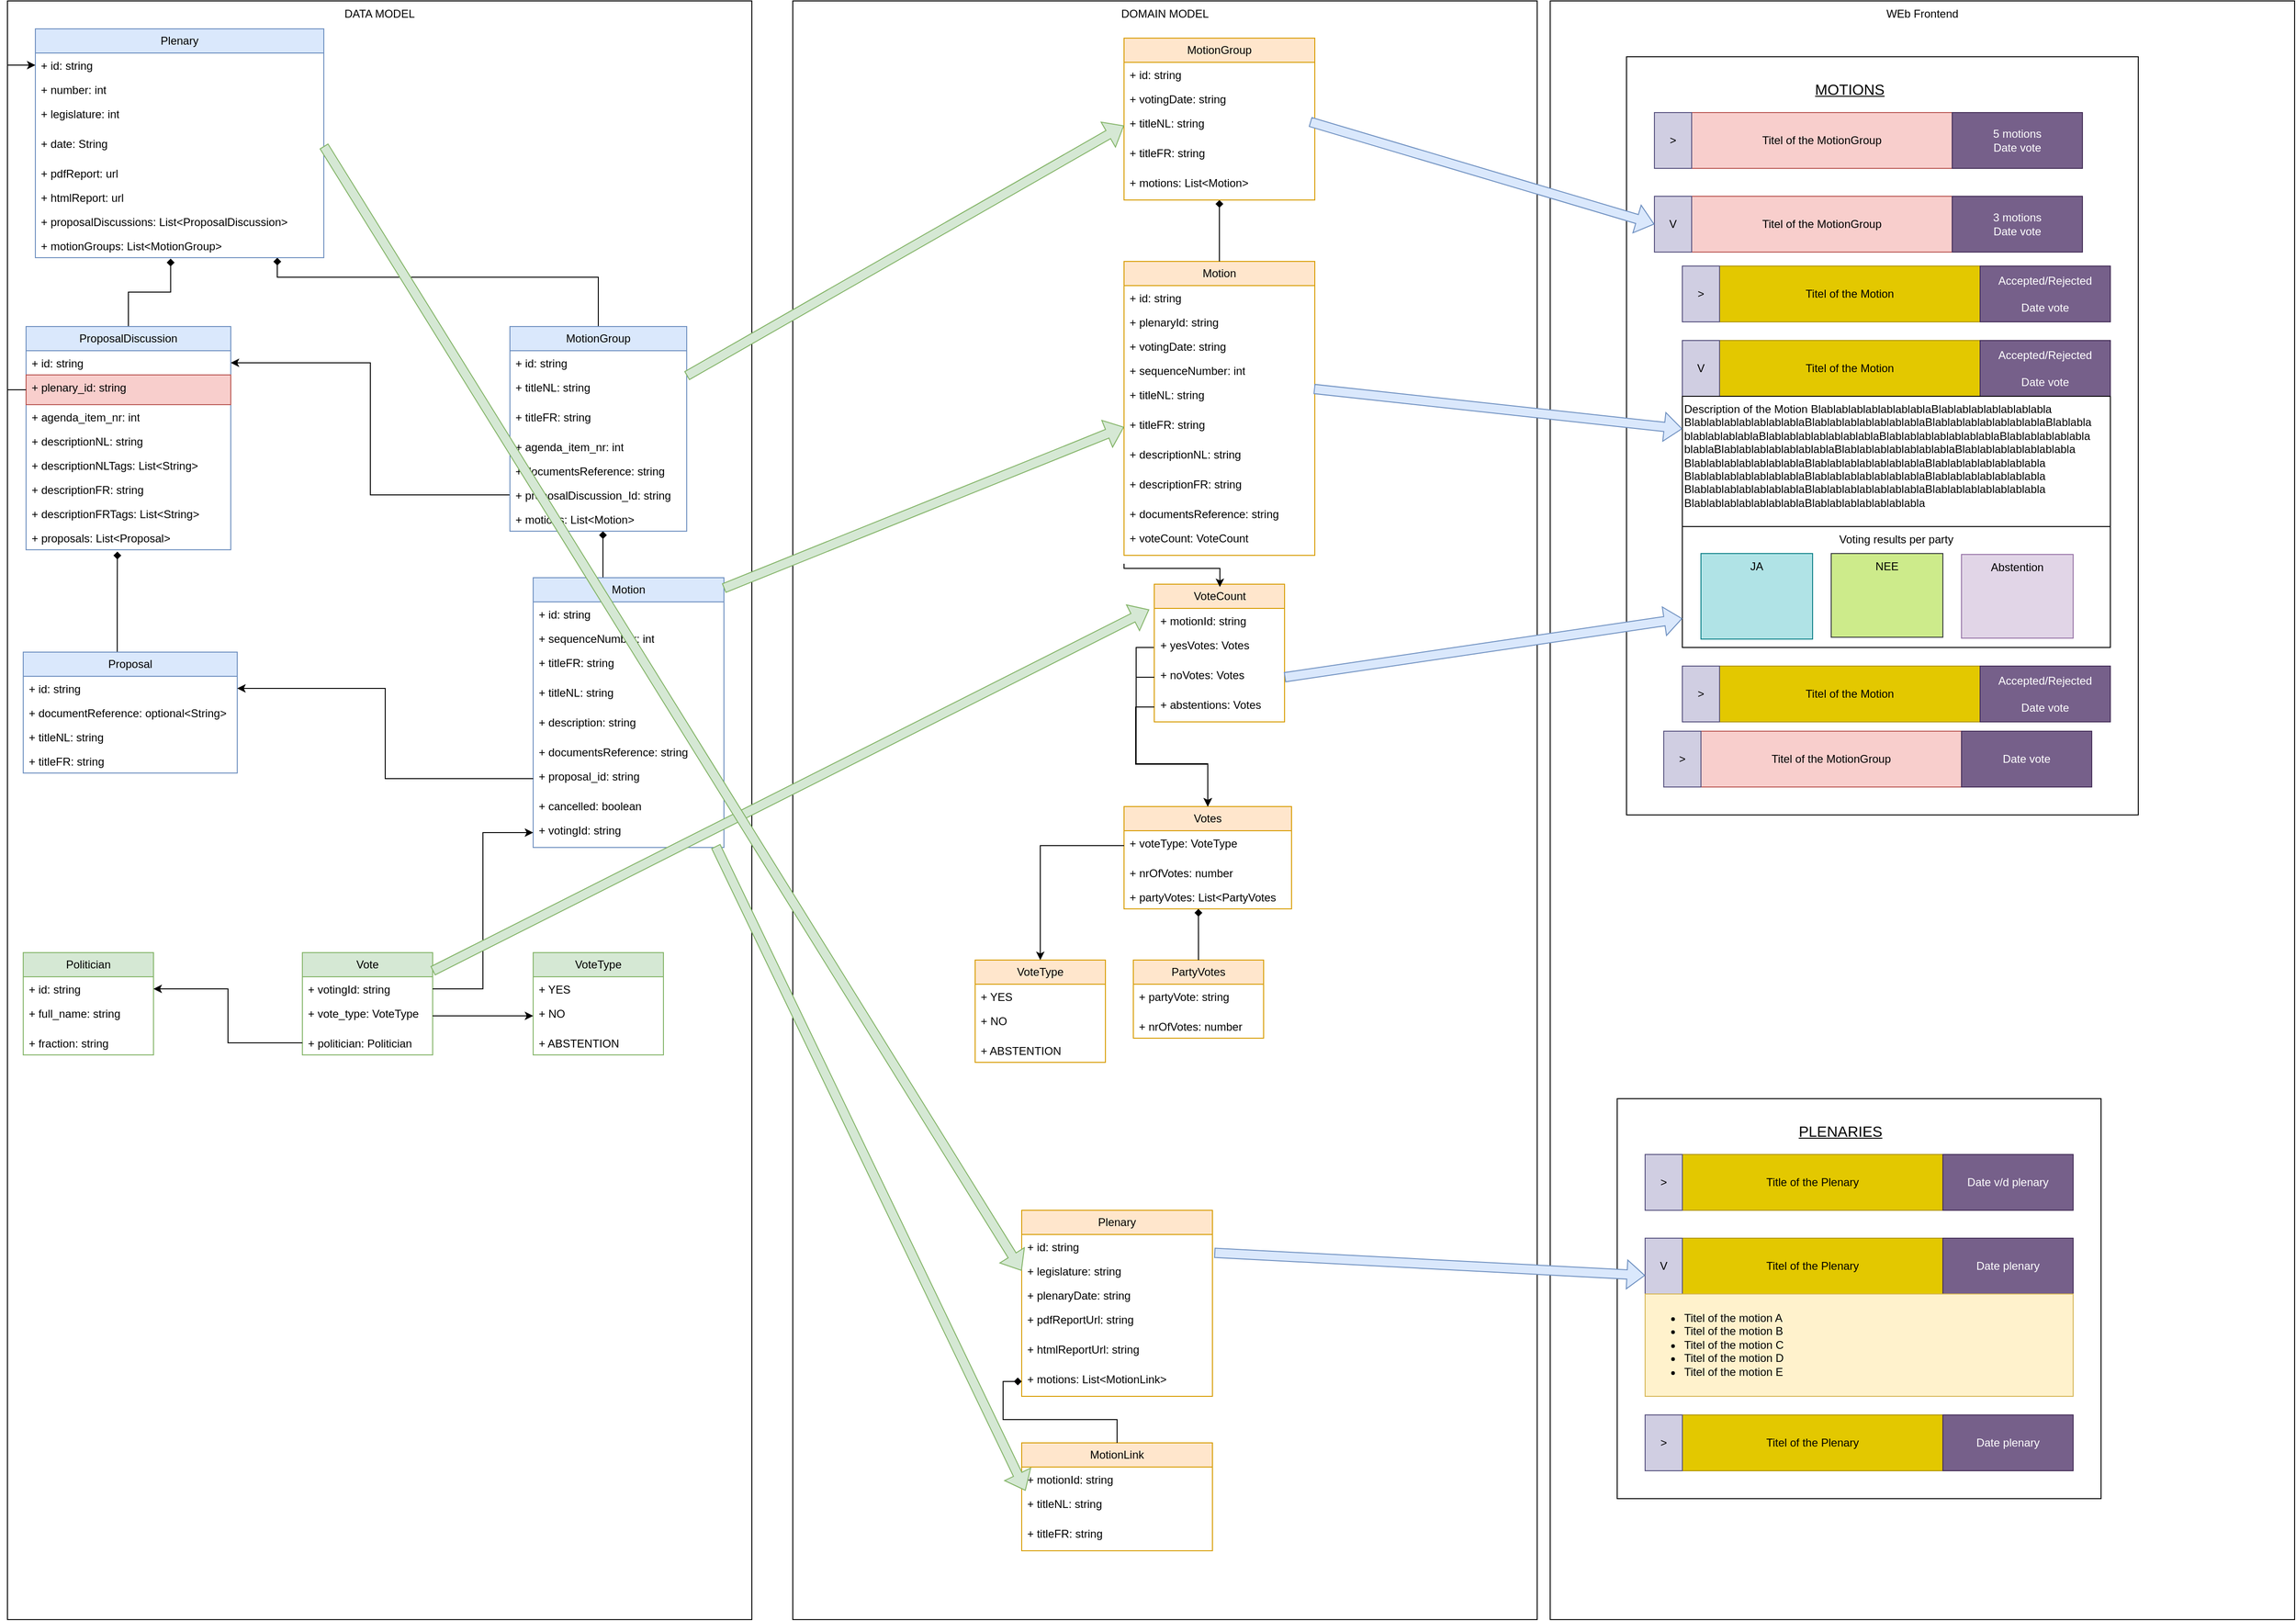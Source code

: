 <mxfile version="24.4.7" type="device">
  <diagram id="AAR1mRfeiqQyKMKh30_z" name="Page-1">
    <mxGraphModel dx="3549" dy="2526" grid="1" gridSize="10" guides="1" tooltips="1" connect="1" arrows="1" fold="1" page="1" pageScale="1" pageWidth="827" pageHeight="1169" math="0" shadow="0">
      <root>
        <mxCell id="0" />
        <mxCell id="1" parent="0" />
        <mxCell id="-ENlqUrfkdgG28yoSUpv-113" value="WEb Frontend" style="rounded=0;whiteSpace=wrap;html=1;verticalAlign=top;" parent="1" vertex="1">
          <mxGeometry x="1668" y="10" width="800" height="1740" as="geometry" />
        </mxCell>
        <mxCell id="FR89OB6KfwYHRrKmToQn-22" value="DATA MODEL" style="rounded=0;whiteSpace=wrap;html=1;verticalAlign=top;" parent="1" vertex="1">
          <mxGeometry x="10" y="10" width="800" height="1740" as="geometry" />
        </mxCell>
        <mxCell id="J9bktaArhZ66ByUuH0eX-114" style="edgeStyle=orthogonalEdgeStyle;rounded=0;orthogonalLoop=1;jettySize=auto;html=1;strokeColor=default;endArrow=none;endFill=0;startArrow=diamond;startFill=1;exitX=0.469;exitY=1.038;exitDx=0;exitDy=0;exitPerimeter=0;" parent="1" source="J9bktaArhZ66ByUuH0eX-95" target="J9bktaArhZ66ByUuH0eX-96" edge="1">
          <mxGeometry relative="1" as="geometry" />
        </mxCell>
        <mxCell id="J9bktaArhZ66ByUuH0eX-115" style="edgeStyle=orthogonalEdgeStyle;rounded=0;orthogonalLoop=1;jettySize=auto;html=1;endArrow=none;endFill=0;startArrow=diamond;startFill=1;entryX=0.5;entryY=0;entryDx=0;entryDy=0;" parent="1" source="J9bktaArhZ66ByUuH0eX-1" target="gQ0caooAG5JBceF9FNhk-10" edge="1">
          <mxGeometry relative="1" as="geometry">
            <Array as="points">
              <mxPoint x="300" y="307" />
              <mxPoint x="645" y="307" />
            </Array>
          </mxGeometry>
        </mxCell>
        <mxCell id="J9bktaArhZ66ByUuH0eX-1" value="Plenary" style="swimlane;fontStyle=0;childLayout=stackLayout;horizontal=1;startSize=26;fillColor=#dae8fc;horizontalStack=0;resizeParent=1;resizeParentMax=0;resizeLast=0;collapsible=1;marginBottom=0;whiteSpace=wrap;html=1;movable=1;resizable=1;rotatable=1;deletable=1;editable=1;locked=0;connectable=1;strokeColor=#6c8ebf;" parent="1" vertex="1">
          <mxGeometry x="40" y="40" width="310" height="246" as="geometry">
            <mxRectangle x="170" y="90" width="80" height="30" as="alternateBounds" />
          </mxGeometry>
        </mxCell>
        <mxCell id="J9bktaArhZ66ByUuH0eX-2" value="+ id: string" style="text;strokeColor=none;fillColor=none;align=left;verticalAlign=top;spacingLeft=4;spacingRight=4;overflow=hidden;rotatable=0;points=[[0,0.5],[1,0.5]];portConstraint=eastwest;whiteSpace=wrap;html=1;" parent="J9bktaArhZ66ByUuH0eX-1" vertex="1">
          <mxGeometry y="26" width="310" height="26" as="geometry" />
        </mxCell>
        <mxCell id="J9bktaArhZ66ByUuH0eX-3" value="+ number: int" style="text;strokeColor=none;fillColor=none;align=left;verticalAlign=top;spacingLeft=4;spacingRight=4;overflow=hidden;rotatable=0;points=[[0,0.5],[1,0.5]];portConstraint=eastwest;whiteSpace=wrap;html=1;" parent="J9bktaArhZ66ByUuH0eX-1" vertex="1">
          <mxGeometry y="52" width="310" height="26" as="geometry" />
        </mxCell>
        <mxCell id="J9bktaArhZ66ByUuH0eX-4" value="+ legislature: int" style="text;strokeColor=none;fillColor=none;align=left;verticalAlign=top;spacingLeft=4;spacingRight=4;overflow=hidden;rotatable=0;points=[[0,0.5],[1,0.5]];portConstraint=eastwest;whiteSpace=wrap;html=1;" parent="J9bktaArhZ66ByUuH0eX-1" vertex="1">
          <mxGeometry y="78" width="310" height="32" as="geometry" />
        </mxCell>
        <mxCell id="tHdkYAUki8lSc-bP6wRB-1" value="+ date: String" style="text;strokeColor=none;fillColor=none;align=left;verticalAlign=top;spacingLeft=4;spacingRight=4;overflow=hidden;rotatable=0;points=[[0,0.5],[1,0.5]];portConstraint=eastwest;whiteSpace=wrap;html=1;" parent="J9bktaArhZ66ByUuH0eX-1" vertex="1">
          <mxGeometry y="110" width="310" height="32" as="geometry" />
        </mxCell>
        <mxCell id="J9bktaArhZ66ByUuH0eX-92" value="+ pdfReport: url" style="text;strokeColor=none;fillColor=none;align=left;verticalAlign=top;spacingLeft=4;spacingRight=4;overflow=hidden;rotatable=0;points=[[0,0.5],[1,0.5]];portConstraint=eastwest;whiteSpace=wrap;html=1;" parent="J9bktaArhZ66ByUuH0eX-1" vertex="1">
          <mxGeometry y="142" width="310" height="26" as="geometry" />
        </mxCell>
        <mxCell id="J9bktaArhZ66ByUuH0eX-94" value="+ htmlReport: url" style="text;strokeColor=none;fillColor=none;align=left;verticalAlign=top;spacingLeft=4;spacingRight=4;overflow=hidden;rotatable=0;points=[[0,0.5],[1,0.5]];portConstraint=eastwest;whiteSpace=wrap;html=1;" parent="J9bktaArhZ66ByUuH0eX-1" vertex="1">
          <mxGeometry y="168" width="310" height="26" as="geometry" />
        </mxCell>
        <mxCell id="J9bktaArhZ66ByUuH0eX-93" value="+ proposalDiscussions: List&amp;lt;ProposalDiscussion&amp;gt;" style="text;strokeColor=none;fillColor=none;align=left;verticalAlign=top;spacingLeft=4;spacingRight=4;overflow=hidden;rotatable=0;points=[[0,0.5],[1,0.5]];portConstraint=eastwest;whiteSpace=wrap;html=1;" parent="J9bktaArhZ66ByUuH0eX-1" vertex="1">
          <mxGeometry y="194" width="310" height="26" as="geometry" />
        </mxCell>
        <mxCell id="J9bktaArhZ66ByUuH0eX-95" value="+ motionGroups: List&amp;lt;MotionGroup&amp;gt;" style="text;strokeColor=none;fillColor=none;align=left;verticalAlign=top;spacingLeft=4;spacingRight=4;overflow=hidden;rotatable=0;points=[[0,0.5],[1,0.5]];portConstraint=eastwest;whiteSpace=wrap;html=1;" parent="J9bktaArhZ66ByUuH0eX-1" vertex="1">
          <mxGeometry y="220" width="310" height="26" as="geometry" />
        </mxCell>
        <mxCell id="J9bktaArhZ66ByUuH0eX-96" value="ProposalDiscussion" style="swimlane;fontStyle=0;childLayout=stackLayout;horizontal=1;startSize=26;fillColor=#dae8fc;horizontalStack=0;resizeParent=1;resizeParentMax=0;resizeLast=0;collapsible=1;marginBottom=0;whiteSpace=wrap;html=1;movable=1;resizable=1;rotatable=1;deletable=1;editable=1;locked=0;connectable=1;strokeColor=#6c8ebf;" parent="1" vertex="1">
          <mxGeometry x="30" y="360" width="220" height="240" as="geometry">
            <mxRectangle x="170" y="90" width="80" height="30" as="alternateBounds" />
          </mxGeometry>
        </mxCell>
        <mxCell id="J9bktaArhZ66ByUuH0eX-97" value="+ id: string" style="text;strokeColor=none;fillColor=none;align=left;verticalAlign=top;spacingLeft=4;spacingRight=4;overflow=hidden;rotatable=0;points=[[0,0.5],[1,0.5]];portConstraint=eastwest;whiteSpace=wrap;html=1;" parent="J9bktaArhZ66ByUuH0eX-96" vertex="1">
          <mxGeometry y="26" width="220" height="26" as="geometry" />
        </mxCell>
        <mxCell id="J9bktaArhZ66ByUuH0eX-99" value="+ plenary_id: string" style="text;strokeColor=#b85450;fillColor=#f8cecc;align=left;verticalAlign=top;spacingLeft=4;spacingRight=4;overflow=hidden;rotatable=0;points=[[0,0.5],[1,0.5]];portConstraint=eastwest;whiteSpace=wrap;html=1;" parent="J9bktaArhZ66ByUuH0eX-96" vertex="1">
          <mxGeometry y="52" width="220" height="32" as="geometry" />
        </mxCell>
        <mxCell id="J9bktaArhZ66ByUuH0eX-98" value="+ agenda_item_nr: int" style="text;strokeColor=none;fillColor=none;align=left;verticalAlign=top;spacingLeft=4;spacingRight=4;overflow=hidden;rotatable=0;points=[[0,0.5],[1,0.5]];portConstraint=eastwest;whiteSpace=wrap;html=1;" parent="J9bktaArhZ66ByUuH0eX-96" vertex="1">
          <mxGeometry y="84" width="220" height="26" as="geometry" />
        </mxCell>
        <mxCell id="J9bktaArhZ66ByUuH0eX-100" value="+ descriptionNL: string" style="text;strokeColor=none;fillColor=none;align=left;verticalAlign=top;spacingLeft=4;spacingRight=4;overflow=hidden;rotatable=0;points=[[0,0.5],[1,0.5]];portConstraint=eastwest;whiteSpace=wrap;html=1;" parent="J9bktaArhZ66ByUuH0eX-96" vertex="1">
          <mxGeometry y="110" width="220" height="26" as="geometry" />
        </mxCell>
        <mxCell id="Tzb_xMdkpysdnAu4gksW-1" value="+ descriptionNLTags: List&amp;lt;String&amp;gt;" style="text;strokeColor=none;fillColor=none;align=left;verticalAlign=top;spacingLeft=4;spacingRight=4;overflow=hidden;rotatable=0;points=[[0,0.5],[1,0.5]];portConstraint=eastwest;whiteSpace=wrap;html=1;" parent="J9bktaArhZ66ByUuH0eX-96" vertex="1">
          <mxGeometry y="136" width="220" height="26" as="geometry" />
        </mxCell>
        <mxCell id="gQ0caooAG5JBceF9FNhk-6" value="+ descriptionFR: string" style="text;strokeColor=none;fillColor=none;align=left;verticalAlign=top;spacingLeft=4;spacingRight=4;overflow=hidden;rotatable=0;points=[[0,0.5],[1,0.5]];portConstraint=eastwest;whiteSpace=wrap;html=1;" parent="J9bktaArhZ66ByUuH0eX-96" vertex="1">
          <mxGeometry y="162" width="220" height="26" as="geometry" />
        </mxCell>
        <mxCell id="Tzb_xMdkpysdnAu4gksW-2" value="+ descriptionFRTags: List&amp;lt;String&amp;gt;" style="text;strokeColor=none;fillColor=none;align=left;verticalAlign=top;spacingLeft=4;spacingRight=4;overflow=hidden;rotatable=0;points=[[0,0.5],[1,0.5]];portConstraint=eastwest;whiteSpace=wrap;html=1;" parent="J9bktaArhZ66ByUuH0eX-96" vertex="1">
          <mxGeometry y="188" width="220" height="26" as="geometry" />
        </mxCell>
        <mxCell id="gQ0caooAG5JBceF9FNhk-7" value="+ proposals: List&amp;lt;Proposal&amp;gt;" style="text;strokeColor=none;fillColor=none;align=left;verticalAlign=top;spacingLeft=4;spacingRight=4;overflow=hidden;rotatable=0;points=[[0,0.5],[1,0.5]];portConstraint=eastwest;whiteSpace=wrap;html=1;" parent="J9bktaArhZ66ByUuH0eX-96" vertex="1">
          <mxGeometry y="214" width="220" height="26" as="geometry" />
        </mxCell>
        <mxCell id="gQ0caooAG5JBceF9FNhk-18" style="edgeStyle=orthogonalEdgeStyle;rounded=0;orthogonalLoop=1;jettySize=auto;html=1;endArrow=diamond;endFill=1;" parent="1" source="J9bktaArhZ66ByUuH0eX-104" target="gQ0caooAG5JBceF9FNhk-16" edge="1">
          <mxGeometry relative="1" as="geometry">
            <Array as="points">
              <mxPoint x="650" y="610" />
              <mxPoint x="650" y="610" />
            </Array>
          </mxGeometry>
        </mxCell>
        <mxCell id="J9bktaArhZ66ByUuH0eX-104" value="Motion" style="swimlane;fontStyle=0;childLayout=stackLayout;horizontal=1;startSize=26;fillColor=#dae8fc;horizontalStack=0;resizeParent=1;resizeParentMax=0;resizeLast=0;collapsible=1;marginBottom=0;whiteSpace=wrap;html=1;movable=1;resizable=1;rotatable=1;deletable=1;editable=1;locked=0;connectable=1;strokeColor=#6c8ebf;" parent="1" vertex="1">
          <mxGeometry x="575" y="630" width="205" height="290" as="geometry">
            <mxRectangle x="170" y="90" width="80" height="30" as="alternateBounds" />
          </mxGeometry>
        </mxCell>
        <mxCell id="J9bktaArhZ66ByUuH0eX-105" value="+ id: string" style="text;strokeColor=none;fillColor=none;align=left;verticalAlign=top;spacingLeft=4;spacingRight=4;overflow=hidden;rotatable=0;points=[[0,0.5],[1,0.5]];portConstraint=eastwest;whiteSpace=wrap;html=1;" parent="J9bktaArhZ66ByUuH0eX-104" vertex="1">
          <mxGeometry y="26" width="205" height="26" as="geometry" />
        </mxCell>
        <mxCell id="J9bktaArhZ66ByUuH0eX-106" value="+ sequenceNumber: int" style="text;strokeColor=none;fillColor=none;align=left;verticalAlign=top;spacingLeft=4;spacingRight=4;overflow=hidden;rotatable=0;points=[[0,0.5],[1,0.5]];portConstraint=eastwest;whiteSpace=wrap;html=1;" parent="J9bktaArhZ66ByUuH0eX-104" vertex="1">
          <mxGeometry y="52" width="205" height="26" as="geometry" />
        </mxCell>
        <mxCell id="gQ0caooAG5JBceF9FNhk-21" value="+ titleFR: string" style="text;strokeColor=none;fillColor=none;align=left;verticalAlign=top;spacingLeft=4;spacingRight=4;overflow=hidden;rotatable=0;points=[[0,0.5],[1,0.5]];portConstraint=eastwest;whiteSpace=wrap;html=1;" parent="J9bktaArhZ66ByUuH0eX-104" vertex="1">
          <mxGeometry y="78" width="205" height="32" as="geometry" />
        </mxCell>
        <mxCell id="gQ0caooAG5JBceF9FNhk-20" value="+ titleNL: string" style="text;strokeColor=none;fillColor=none;align=left;verticalAlign=top;spacingLeft=4;spacingRight=4;overflow=hidden;rotatable=0;points=[[0,0.5],[1,0.5]];portConstraint=eastwest;whiteSpace=wrap;html=1;" parent="J9bktaArhZ66ByUuH0eX-104" vertex="1">
          <mxGeometry y="110" width="205" height="32" as="geometry" />
        </mxCell>
        <mxCell id="gQ0caooAG5JBceF9FNhk-23" value="+ description: string" style="text;strokeColor=none;fillColor=none;align=left;verticalAlign=top;spacingLeft=4;spacingRight=4;overflow=hidden;rotatable=0;points=[[0,0.5],[1,0.5]];portConstraint=eastwest;whiteSpace=wrap;html=1;" parent="J9bktaArhZ66ByUuH0eX-104" vertex="1">
          <mxGeometry y="142" width="205" height="32" as="geometry" />
        </mxCell>
        <mxCell id="gQ0caooAG5JBceF9FNhk-22" value="+ documentsReference: string" style="text;strokeColor=none;fillColor=none;align=left;verticalAlign=top;spacingLeft=4;spacingRight=4;overflow=hidden;rotatable=0;points=[[0,0.5],[1,0.5]];portConstraint=eastwest;whiteSpace=wrap;html=1;" parent="J9bktaArhZ66ByUuH0eX-104" vertex="1">
          <mxGeometry y="174" width="205" height="26" as="geometry" />
        </mxCell>
        <mxCell id="J9bktaArhZ66ByUuH0eX-107" value="+ proposal_id: string" style="text;strokeColor=none;fillColor=none;align=left;verticalAlign=top;spacingLeft=4;spacingRight=4;overflow=hidden;rotatable=0;points=[[0,0.5],[1,0.5]];portConstraint=eastwest;whiteSpace=wrap;html=1;" parent="J9bktaArhZ66ByUuH0eX-104" vertex="1">
          <mxGeometry y="200" width="205" height="32" as="geometry" />
        </mxCell>
        <mxCell id="J9bktaArhZ66ByUuH0eX-111" value="+ cancelled: boolean" style="text;strokeColor=none;fillColor=none;align=left;verticalAlign=top;spacingLeft=4;spacingRight=4;overflow=hidden;rotatable=0;points=[[0,0.5],[1,0.5]];portConstraint=eastwest;whiteSpace=wrap;html=1;" parent="J9bktaArhZ66ByUuH0eX-104" vertex="1">
          <mxGeometry y="232" width="205" height="26" as="geometry" />
        </mxCell>
        <mxCell id="gQ0caooAG5JBceF9FNhk-24" value="+ votingId: string" style="text;strokeColor=none;fillColor=none;align=left;verticalAlign=top;spacingLeft=4;spacingRight=4;overflow=hidden;rotatable=0;points=[[0,0.5],[1,0.5]];portConstraint=eastwest;whiteSpace=wrap;html=1;" parent="J9bktaArhZ66ByUuH0eX-104" vertex="1">
          <mxGeometry y="258" width="205" height="32" as="geometry" />
        </mxCell>
        <mxCell id="J9bktaArhZ66ByUuH0eX-113" style="edgeStyle=orthogonalEdgeStyle;rounded=0;orthogonalLoop=1;jettySize=auto;html=1;entryX=1;entryY=0.5;entryDx=0;entryDy=0;exitX=0;exitY=0.5;exitDx=0;exitDy=0;" parent="1" source="gQ0caooAG5JBceF9FNhk-15" target="J9bktaArhZ66ByUuH0eX-97" edge="1">
          <mxGeometry relative="1" as="geometry" />
        </mxCell>
        <mxCell id="J9bktaArhZ66ByUuH0eX-121" value="Politician" style="swimlane;fontStyle=0;childLayout=stackLayout;horizontal=1;startSize=26;fillColor=#d5e8d4;horizontalStack=0;resizeParent=1;resizeParentMax=0;resizeLast=0;collapsible=1;marginBottom=0;whiteSpace=wrap;html=1;movable=1;resizable=1;rotatable=1;deletable=1;editable=1;locked=0;connectable=1;strokeColor=#82b366;" parent="1" vertex="1">
          <mxGeometry x="26.96" y="1033" width="140" height="110" as="geometry">
            <mxRectangle x="170" y="90" width="80" height="30" as="alternateBounds" />
          </mxGeometry>
        </mxCell>
        <mxCell id="J9bktaArhZ66ByUuH0eX-122" value="+ id: string" style="text;strokeColor=none;fillColor=none;align=left;verticalAlign=top;spacingLeft=4;spacingRight=4;overflow=hidden;rotatable=0;points=[[0,0.5],[1,0.5]];portConstraint=eastwest;whiteSpace=wrap;html=1;" parent="J9bktaArhZ66ByUuH0eX-121" vertex="1">
          <mxGeometry y="26" width="140" height="26" as="geometry" />
        </mxCell>
        <mxCell id="J9bktaArhZ66ByUuH0eX-124" value="+ full_name: string" style="text;strokeColor=none;fillColor=none;align=left;verticalAlign=top;spacingLeft=4;spacingRight=4;overflow=hidden;rotatable=0;points=[[0,0.5],[1,0.5]];portConstraint=eastwest;whiteSpace=wrap;html=1;" parent="J9bktaArhZ66ByUuH0eX-121" vertex="1">
          <mxGeometry y="52" width="140" height="32" as="geometry" />
        </mxCell>
        <mxCell id="J9bktaArhZ66ByUuH0eX-125" value="+ fraction: string" style="text;strokeColor=none;fillColor=none;align=left;verticalAlign=top;spacingLeft=4;spacingRight=4;overflow=hidden;rotatable=0;points=[[0,0.5],[1,0.5]];portConstraint=eastwest;whiteSpace=wrap;html=1;" parent="J9bktaArhZ66ByUuH0eX-121" vertex="1">
          <mxGeometry y="84" width="140" height="26" as="geometry" />
        </mxCell>
        <mxCell id="J9bktaArhZ66ByUuH0eX-126" value="Vote" style="swimlane;fontStyle=0;childLayout=stackLayout;horizontal=1;startSize=26;fillColor=#d5e8d4;horizontalStack=0;resizeParent=1;resizeParentMax=0;resizeLast=0;collapsible=1;marginBottom=0;whiteSpace=wrap;html=1;movable=1;resizable=1;rotatable=1;deletable=1;editable=1;locked=0;connectable=1;strokeColor=#82b366;" parent="1" vertex="1">
          <mxGeometry x="326.96" y="1033" width="140" height="110" as="geometry">
            <mxRectangle x="170" y="90" width="80" height="30" as="alternateBounds" />
          </mxGeometry>
        </mxCell>
        <mxCell id="J9bktaArhZ66ByUuH0eX-127" value="+ votingId: string" style="text;strokeColor=none;fillColor=none;align=left;verticalAlign=top;spacingLeft=4;spacingRight=4;overflow=hidden;rotatable=0;points=[[0,0.5],[1,0.5]];portConstraint=eastwest;whiteSpace=wrap;html=1;" parent="J9bktaArhZ66ByUuH0eX-126" vertex="1">
          <mxGeometry y="26" width="140" height="26" as="geometry" />
        </mxCell>
        <mxCell id="J9bktaArhZ66ByUuH0eX-128" value="+ vote_type: VoteType" style="text;strokeColor=none;fillColor=none;align=left;verticalAlign=top;spacingLeft=4;spacingRight=4;overflow=hidden;rotatable=0;points=[[0,0.5],[1,0.5]];portConstraint=eastwest;whiteSpace=wrap;html=1;" parent="J9bktaArhZ66ByUuH0eX-126" vertex="1">
          <mxGeometry y="52" width="140" height="32" as="geometry" />
        </mxCell>
        <mxCell id="J9bktaArhZ66ByUuH0eX-132" value="+ politician: Politician" style="text;strokeColor=none;fillColor=none;align=left;verticalAlign=top;spacingLeft=4;spacingRight=4;overflow=hidden;rotatable=0;points=[[0,0.5],[1,0.5]];portConstraint=eastwest;whiteSpace=wrap;html=1;" parent="J9bktaArhZ66ByUuH0eX-126" vertex="1">
          <mxGeometry y="84" width="140" height="26" as="geometry" />
        </mxCell>
        <mxCell id="J9bktaArhZ66ByUuH0eX-133" style="edgeStyle=orthogonalEdgeStyle;rounded=0;orthogonalLoop=1;jettySize=auto;html=1;" parent="1" source="J9bktaArhZ66ByUuH0eX-132" target="J9bktaArhZ66ByUuH0eX-122" edge="1">
          <mxGeometry relative="1" as="geometry" />
        </mxCell>
        <mxCell id="J9bktaArhZ66ByUuH0eX-135" value="VoteType" style="swimlane;fontStyle=0;childLayout=stackLayout;horizontal=1;startSize=26;fillColor=#d5e8d4;horizontalStack=0;resizeParent=1;resizeParentMax=0;resizeLast=0;collapsible=1;marginBottom=0;whiteSpace=wrap;html=1;movable=1;resizable=1;rotatable=1;deletable=1;editable=1;locked=0;connectable=1;strokeColor=#82b366;" parent="1" vertex="1">
          <mxGeometry x="575" y="1033" width="140" height="110" as="geometry">
            <mxRectangle x="170" y="90" width="80" height="30" as="alternateBounds" />
          </mxGeometry>
        </mxCell>
        <mxCell id="J9bktaArhZ66ByUuH0eX-136" value="+ YES" style="text;strokeColor=none;fillColor=none;align=left;verticalAlign=top;spacingLeft=4;spacingRight=4;overflow=hidden;rotatable=0;points=[[0,0.5],[1,0.5]];portConstraint=eastwest;whiteSpace=wrap;html=1;" parent="J9bktaArhZ66ByUuH0eX-135" vertex="1">
          <mxGeometry y="26" width="140" height="26" as="geometry" />
        </mxCell>
        <mxCell id="J9bktaArhZ66ByUuH0eX-137" value="+ NO" style="text;strokeColor=none;fillColor=none;align=left;verticalAlign=top;spacingLeft=4;spacingRight=4;overflow=hidden;rotatable=0;points=[[0,0.5],[1,0.5]];portConstraint=eastwest;whiteSpace=wrap;html=1;" parent="J9bktaArhZ66ByUuH0eX-135" vertex="1">
          <mxGeometry y="52" width="140" height="32" as="geometry" />
        </mxCell>
        <mxCell id="J9bktaArhZ66ByUuH0eX-138" value="+ ABSTENTION&lt;span style=&quot;color: rgba(0, 0, 0, 0); font-family: monospace; font-size: 0px; text-wrap: nowrap;&quot;&gt;%3CmxGraphModel%3E%3Croot%3E%3CmxCell%20id%3D%220%22%2F%3E%3CmxCell%20id%3D%221%22%20parent%3D%220%22%2F%3E%3CmxCell%20id%3D%222%22%20value%3D%22Vote%22%20style%3D%22swimlane%3BfontStyle%3D0%3BchildLayout%3DstackLayout%3Bhorizontal%3D1%3BstartSize%3D26%3BfillColor%3D%23d5e8d4%3BhorizontalStack%3D0%3BresizeParent%3D1%3BresizeParentMax%3D0%3BresizeLast%3D0%3Bcollapsible%3D1%3BmarginBottom%3D0%3BwhiteSpace%3Dwrap%3Bhtml%3D1%3Bmovable%3D1%3Bresizable%3D1%3Brotatable%3D1%3Bdeletable%3D1%3Beditable%3D1%3Blocked%3D0%3Bconnectable%3D1%3BstrokeColor%3D%2382b366%3B%22%20vertex%3D%221%22%20parent%3D%221%22%3E%3CmxGeometry%20x%3D%22360%22%20y%3D%22600%22%20width%3D%22140%22%20height%3D%22136%22%20as%3D%22geometry%22%3E%3CmxRectangle%20x%3D%22170%22%20y%3D%2290%22%20width%3D%2280%22%20height%3D%2230%22%20as%3D%22alternateBounds%22%2F%3E%3C%2FmxGeometry%3E%3C%2FmxCell%3E%3CmxCell%20id%3D%223%22%20value%3D%22%2B%20motion_id%3A%20string%22%20style%3D%22text%3BstrokeColor%3Dnone%3BfillColor%3Dnone%3Balign%3Dleft%3BverticalAlign%3Dtop%3BspacingLeft%3D4%3BspacingRight%3D4%3Boverflow%3Dhidden%3Brotatable%3D0%3Bpoints%3D%5B%5B0%2C0.5%5D%2C%5B1%2C0.5%5D%5D%3BportConstraint%3Deastwest%3BwhiteSpace%3Dwrap%3Bhtml%3D1%3B%22%20vertex%3D%221%22%20parent%3D%222%22%3E%3CmxGeometry%20y%3D%2226%22%20width%3D%22140%22%20height%3D%2226%22%20as%3D%22geometry%22%2F%3E%3C%2FmxCell%3E%3CmxCell%20id%3D%224%22%20value%3D%22%2B%20vote_type%3A%20boolean%22%20style%3D%22text%3BstrokeColor%3Dnone%3BfillColor%3Dnone%3Balign%3Dleft%3BverticalAlign%3Dtop%3BspacingLeft%3D4%3BspacingRight%3D4%3Boverflow%3Dhidden%3Brotatable%3D0%3Bpoints%3D%5B%5B0%2C0.5%5D%2C%5B1%2C0.5%5D%5D%3BportConstraint%3Deastwest%3BwhiteSpace%3Dwrap%3Bhtml%3D1%3B%22%20vertex%3D%221%22%20parent%3D%222%22%3E%3CmxGeometry%20y%3D%2252%22%20width%3D%22140%22%20height%3D%2232%22%20as%3D%22geometry%22%2F%3E%3C%2FmxCell%3E%3CmxCell%20id%3D%225%22%20value%3D%22%2B%20fraction%3A%20string%22%20style%3D%22text%3BstrokeColor%3Dnone%3BfillColor%3Dnone%3Balign%3Dleft%3BverticalAlign%3Dtop%3BspacingLeft%3D4%3BspacingRight%3D4%3Boverflow%3Dhidden%3Brotatable%3D0%3Bpoints%3D%5B%5B0%2C0.5%5D%2C%5B1%2C0.5%5D%5D%3BportConstraint%3Deastwest%3BwhiteSpace%3Dwrap%3Bhtml%3D1%3B%22%20vertex%3D%221%22%20parent%3D%222%22%3E%3CmxGeometry%20y%3D%2284%22%20width%3D%22140%22%20height%3D%2226%22%20as%3D%22geometry%22%2F%3E%3C%2FmxCell%3E%3CmxCell%20id%3D%226%22%20value%3D%22%2B%20politician%3A%20Politician%22%20style%3D%22text%3BstrokeColor%3Dnone%3BfillColor%3Dnone%3Balign%3Dleft%3BverticalAlign%3Dtop%3BspacingLeft%3D4%3BspacingRight%3D4%3Boverflow%3Dhidden%3Brotatable%3D0%3Bpoints%3D%5B%5B0%2C0.5%5D%2C%5B1%2C0.5%5D%5D%3BportConstraint%3Deastwest%3BwhiteSpace%3Dwrap%3Bhtml%3D1%3B%22%20vertex%3D%221%22%20parent%3D%222%22%3E%3CmxGeometry%20y%3D%22110%22%20width%3D%22140%22%20height%3D%2226%22%20as%3D%22geometry%22%2F%3E%3C%2FmxCell%3E%3C%2Froot%3E%3C%2FmxGraphModel%3E&lt;/span&gt;" style="text;strokeColor=none;fillColor=none;align=left;verticalAlign=top;spacingLeft=4;spacingRight=4;overflow=hidden;rotatable=0;points=[[0,0.5],[1,0.5]];portConstraint=eastwest;whiteSpace=wrap;html=1;" parent="J9bktaArhZ66ByUuH0eX-135" vertex="1">
          <mxGeometry y="84" width="140" height="26" as="geometry" />
        </mxCell>
        <mxCell id="J9bktaArhZ66ByUuH0eX-140" style="edgeStyle=orthogonalEdgeStyle;rounded=0;orthogonalLoop=1;jettySize=auto;html=1;entryX=0;entryY=0.5;entryDx=0;entryDy=0;" parent="1" source="J9bktaArhZ66ByUuH0eX-128" target="J9bktaArhZ66ByUuH0eX-137" edge="1">
          <mxGeometry relative="1" as="geometry">
            <mxPoint x="616.96" y="1123" as="targetPoint" />
          </mxGeometry>
        </mxCell>
        <mxCell id="gQ0caooAG5JBceF9FNhk-9" style="edgeStyle=orthogonalEdgeStyle;rounded=0;orthogonalLoop=1;jettySize=auto;html=1;endArrow=diamond;endFill=1;entryX=0.446;entryY=1.075;entryDx=0;entryDy=0;entryPerimeter=0;" parent="1" source="gQ0caooAG5JBceF9FNhk-1" target="gQ0caooAG5JBceF9FNhk-7" edge="1">
          <mxGeometry relative="1" as="geometry">
            <Array as="points">
              <mxPoint x="128" y="660" />
              <mxPoint x="128" y="660" />
            </Array>
          </mxGeometry>
        </mxCell>
        <mxCell id="gQ0caooAG5JBceF9FNhk-1" value="Proposal" style="swimlane;fontStyle=0;childLayout=stackLayout;horizontal=1;startSize=26;fillColor=#dae8fc;horizontalStack=0;resizeParent=1;resizeParentMax=0;resizeLast=0;collapsible=1;marginBottom=0;whiteSpace=wrap;html=1;movable=1;resizable=1;rotatable=1;deletable=1;editable=1;locked=0;connectable=1;strokeColor=#6c8ebf;" parent="1" vertex="1">
          <mxGeometry x="26.96" y="710" width="230" height="130" as="geometry">
            <mxRectangle x="170" y="90" width="80" height="30" as="alternateBounds" />
          </mxGeometry>
        </mxCell>
        <mxCell id="gQ0caooAG5JBceF9FNhk-2" value="+ id: string" style="text;strokeColor=none;fillColor=none;align=left;verticalAlign=top;spacingLeft=4;spacingRight=4;overflow=hidden;rotatable=0;points=[[0,0.5],[1,0.5]];portConstraint=eastwest;whiteSpace=wrap;html=1;" parent="gQ0caooAG5JBceF9FNhk-1" vertex="1">
          <mxGeometry y="26" width="230" height="26" as="geometry" />
        </mxCell>
        <mxCell id="gQ0caooAG5JBceF9FNhk-3" value="+ documentReference: optional&amp;lt;String&amp;gt;" style="text;strokeColor=none;fillColor=none;align=left;verticalAlign=top;spacingLeft=4;spacingRight=4;overflow=hidden;rotatable=0;points=[[0,0.5],[1,0.5]];portConstraint=eastwest;whiteSpace=wrap;html=1;" parent="gQ0caooAG5JBceF9FNhk-1" vertex="1">
          <mxGeometry y="52" width="230" height="26" as="geometry" />
        </mxCell>
        <mxCell id="gQ0caooAG5JBceF9FNhk-5" value="+ titleNL: string" style="text;strokeColor=none;fillColor=none;align=left;verticalAlign=top;spacingLeft=4;spacingRight=4;overflow=hidden;rotatable=0;points=[[0,0.5],[1,0.5]];portConstraint=eastwest;whiteSpace=wrap;html=1;" parent="gQ0caooAG5JBceF9FNhk-1" vertex="1">
          <mxGeometry y="78" width="230" height="26" as="geometry" />
        </mxCell>
        <mxCell id="gQ0caooAG5JBceF9FNhk-8" value="+ titleFR: string" style="text;strokeColor=none;fillColor=none;align=left;verticalAlign=top;spacingLeft=4;spacingRight=4;overflow=hidden;rotatable=0;points=[[0,0.5],[1,0.5]];portConstraint=eastwest;whiteSpace=wrap;html=1;" parent="gQ0caooAG5JBceF9FNhk-1" vertex="1">
          <mxGeometry y="104" width="230" height="26" as="geometry" />
        </mxCell>
        <mxCell id="gQ0caooAG5JBceF9FNhk-10" value="MotionGroup" style="swimlane;fontStyle=0;childLayout=stackLayout;horizontal=1;startSize=26;fillColor=#dae8fc;horizontalStack=0;resizeParent=1;resizeParentMax=0;resizeLast=0;collapsible=1;marginBottom=0;whiteSpace=wrap;html=1;movable=1;resizable=1;rotatable=1;deletable=1;editable=1;locked=0;connectable=1;strokeColor=#6c8ebf;" parent="1" vertex="1">
          <mxGeometry x="550" y="360" width="190" height="220" as="geometry">
            <mxRectangle x="170" y="90" width="80" height="30" as="alternateBounds" />
          </mxGeometry>
        </mxCell>
        <mxCell id="gQ0caooAG5JBceF9FNhk-11" value="+ id: string" style="text;strokeColor=none;fillColor=none;align=left;verticalAlign=top;spacingLeft=4;spacingRight=4;overflow=hidden;rotatable=0;points=[[0,0.5],[1,0.5]];portConstraint=eastwest;whiteSpace=wrap;html=1;" parent="gQ0caooAG5JBceF9FNhk-10" vertex="1">
          <mxGeometry y="26" width="190" height="26" as="geometry" />
        </mxCell>
        <mxCell id="gQ0caooAG5JBceF9FNhk-12" value="+ titleNL: string" style="text;strokeColor=none;fillColor=none;align=left;verticalAlign=top;spacingLeft=4;spacingRight=4;overflow=hidden;rotatable=0;points=[[0,0.5],[1,0.5]];portConstraint=eastwest;whiteSpace=wrap;html=1;" parent="gQ0caooAG5JBceF9FNhk-10" vertex="1">
          <mxGeometry y="52" width="190" height="32" as="geometry" />
        </mxCell>
        <mxCell id="gQ0caooAG5JBceF9FNhk-17" value="+ titleFR: string" style="text;strokeColor=none;fillColor=none;align=left;verticalAlign=top;spacingLeft=4;spacingRight=4;overflow=hidden;rotatable=0;points=[[0,0.5],[1,0.5]];portConstraint=eastwest;whiteSpace=wrap;html=1;" parent="gQ0caooAG5JBceF9FNhk-10" vertex="1">
          <mxGeometry y="84" width="190" height="32" as="geometry" />
        </mxCell>
        <mxCell id="gQ0caooAG5JBceF9FNhk-13" value="+ agenda_item_nr: int" style="text;strokeColor=none;fillColor=none;align=left;verticalAlign=top;spacingLeft=4;spacingRight=4;overflow=hidden;rotatable=0;points=[[0,0.5],[1,0.5]];portConstraint=eastwest;whiteSpace=wrap;html=1;" parent="gQ0caooAG5JBceF9FNhk-10" vertex="1">
          <mxGeometry y="116" width="190" height="26" as="geometry" />
        </mxCell>
        <mxCell id="gQ0caooAG5JBceF9FNhk-14" value="+ documentsReference: string" style="text;strokeColor=none;fillColor=none;align=left;verticalAlign=top;spacingLeft=4;spacingRight=4;overflow=hidden;rotatable=0;points=[[0,0.5],[1,0.5]];portConstraint=eastwest;whiteSpace=wrap;html=1;" parent="gQ0caooAG5JBceF9FNhk-10" vertex="1">
          <mxGeometry y="142" width="190" height="26" as="geometry" />
        </mxCell>
        <mxCell id="gQ0caooAG5JBceF9FNhk-15" value="+ proposalDiscussion_Id: string" style="text;strokeColor=none;fillColor=none;align=left;verticalAlign=top;spacingLeft=4;spacingRight=4;overflow=hidden;rotatable=0;points=[[0,0.5],[1,0.5]];portConstraint=eastwest;whiteSpace=wrap;html=1;" parent="gQ0caooAG5JBceF9FNhk-10" vertex="1">
          <mxGeometry y="168" width="190" height="26" as="geometry" />
        </mxCell>
        <mxCell id="gQ0caooAG5JBceF9FNhk-16" value="+ motions: List&amp;lt;Motion&amp;gt;" style="text;strokeColor=none;fillColor=none;align=left;verticalAlign=top;spacingLeft=4;spacingRight=4;overflow=hidden;rotatable=0;points=[[0,0.5],[1,0.5]];portConstraint=eastwest;whiteSpace=wrap;html=1;" parent="gQ0caooAG5JBceF9FNhk-10" vertex="1">
          <mxGeometry y="194" width="190" height="26" as="geometry" />
        </mxCell>
        <mxCell id="gQ0caooAG5JBceF9FNhk-19" style="edgeStyle=orthogonalEdgeStyle;rounded=0;orthogonalLoop=1;jettySize=auto;html=1;" parent="1" source="J9bktaArhZ66ByUuH0eX-107" target="gQ0caooAG5JBceF9FNhk-2" edge="1">
          <mxGeometry relative="1" as="geometry" />
        </mxCell>
        <mxCell id="gQ0caooAG5JBceF9FNhk-25" style="edgeStyle=orthogonalEdgeStyle;rounded=0;orthogonalLoop=1;jettySize=auto;html=1;entryX=0;entryY=0.5;entryDx=0;entryDy=0;" parent="1" source="J9bktaArhZ66ByUuH0eX-127" target="gQ0caooAG5JBceF9FNhk-24" edge="1">
          <mxGeometry relative="1" as="geometry" />
        </mxCell>
        <mxCell id="tHdkYAUki8lSc-bP6wRB-3" value="" style="edgeStyle=orthogonalEdgeStyle;rounded=0;orthogonalLoop=1;jettySize=auto;html=1;exitX=0;exitY=0.5;exitDx=0;exitDy=0;entryX=0;entryY=0.5;entryDx=0;entryDy=0;" parent="1" source="J9bktaArhZ66ByUuH0eX-99" target="J9bktaArhZ66ByUuH0eX-2" edge="1">
          <mxGeometry relative="1" as="geometry">
            <Array as="points">
              <mxPoint x="10" y="428" />
              <mxPoint x="10" y="79" />
            </Array>
            <mxPoint x="30" y="428" as="sourcePoint" />
            <mxPoint x="-20" y="320" as="targetPoint" />
          </mxGeometry>
        </mxCell>
        <mxCell id="FR89OB6KfwYHRrKmToQn-23" value="DOMAIN MODEL" style="rounded=0;whiteSpace=wrap;html=1;verticalAlign=top;" parent="1" vertex="1">
          <mxGeometry x="854" y="10" width="800" height="1740" as="geometry" />
        </mxCell>
        <mxCell id="FR89OB6KfwYHRrKmToQn-24" value="Motion" style="swimlane;fontStyle=0;childLayout=stackLayout;horizontal=1;startSize=26;fillColor=#ffe6cc;horizontalStack=0;resizeParent=1;resizeParentMax=0;resizeLast=0;collapsible=1;marginBottom=0;whiteSpace=wrap;html=1;movable=1;resizable=1;rotatable=1;deletable=1;editable=1;locked=0;connectable=1;strokeColor=#d79b00;" parent="1" vertex="1">
          <mxGeometry x="1210" y="290" width="205" height="316" as="geometry">
            <mxRectangle x="170" y="90" width="80" height="30" as="alternateBounds" />
          </mxGeometry>
        </mxCell>
        <mxCell id="FR89OB6KfwYHRrKmToQn-25" value="+ id: string" style="text;strokeColor=none;fillColor=none;align=left;verticalAlign=top;spacingLeft=4;spacingRight=4;overflow=hidden;rotatable=0;points=[[0,0.5],[1,0.5]];portConstraint=eastwest;whiteSpace=wrap;html=1;" parent="FR89OB6KfwYHRrKmToQn-24" vertex="1">
          <mxGeometry y="26" width="205" height="26" as="geometry" />
        </mxCell>
        <mxCell id="FR89OB6KfwYHRrKmToQn-34" value="+ plenaryId: string" style="text;strokeColor=none;fillColor=none;align=left;verticalAlign=top;spacingLeft=4;spacingRight=4;overflow=hidden;rotatable=0;points=[[0,0.5],[1,0.5]];portConstraint=eastwest;whiteSpace=wrap;html=1;" parent="FR89OB6KfwYHRrKmToQn-24" vertex="1">
          <mxGeometry y="52" width="205" height="26" as="geometry" />
        </mxCell>
        <mxCell id="FR89OB6KfwYHRrKmToQn-35" value="+ votingDate: string" style="text;strokeColor=none;fillColor=none;align=left;verticalAlign=top;spacingLeft=4;spacingRight=4;overflow=hidden;rotatable=0;points=[[0,0.5],[1,0.5]];portConstraint=eastwest;whiteSpace=wrap;html=1;" parent="FR89OB6KfwYHRrKmToQn-24" vertex="1">
          <mxGeometry y="78" width="205" height="26" as="geometry" />
        </mxCell>
        <mxCell id="FR89OB6KfwYHRrKmToQn-26" value="+ sequenceNumber: int" style="text;strokeColor=none;fillColor=none;align=left;verticalAlign=top;spacingLeft=4;spacingRight=4;overflow=hidden;rotatable=0;points=[[0,0.5],[1,0.5]];portConstraint=eastwest;whiteSpace=wrap;html=1;" parent="FR89OB6KfwYHRrKmToQn-24" vertex="1">
          <mxGeometry y="104" width="205" height="26" as="geometry" />
        </mxCell>
        <mxCell id="FR89OB6KfwYHRrKmToQn-28" value="+ titleNL: string" style="text;strokeColor=none;fillColor=none;align=left;verticalAlign=top;spacingLeft=4;spacingRight=4;overflow=hidden;rotatable=0;points=[[0,0.5],[1,0.5]];portConstraint=eastwest;whiteSpace=wrap;html=1;" parent="FR89OB6KfwYHRrKmToQn-24" vertex="1">
          <mxGeometry y="130" width="205" height="32" as="geometry" />
        </mxCell>
        <mxCell id="FR89OB6KfwYHRrKmToQn-27" value="+ titleFR: string" style="text;strokeColor=none;fillColor=none;align=left;verticalAlign=top;spacingLeft=4;spacingRight=4;overflow=hidden;rotatable=0;points=[[0,0.5],[1,0.5]];portConstraint=eastwest;whiteSpace=wrap;html=1;" parent="FR89OB6KfwYHRrKmToQn-24" vertex="1">
          <mxGeometry y="162" width="205" height="32" as="geometry" />
        </mxCell>
        <mxCell id="FR89OB6KfwYHRrKmToQn-29" value="+ descriptionNL: string" style="text;strokeColor=none;fillColor=none;align=left;verticalAlign=top;spacingLeft=4;spacingRight=4;overflow=hidden;rotatable=0;points=[[0,0.5],[1,0.5]];portConstraint=eastwest;whiteSpace=wrap;html=1;" parent="FR89OB6KfwYHRrKmToQn-24" vertex="1">
          <mxGeometry y="194" width="205" height="32" as="geometry" />
        </mxCell>
        <mxCell id="FR89OB6KfwYHRrKmToQn-36" value="+ descriptionFR: string" style="text;strokeColor=none;fillColor=none;align=left;verticalAlign=top;spacingLeft=4;spacingRight=4;overflow=hidden;rotatable=0;points=[[0,0.5],[1,0.5]];portConstraint=eastwest;whiteSpace=wrap;html=1;" parent="FR89OB6KfwYHRrKmToQn-24" vertex="1">
          <mxGeometry y="226" width="205" height="32" as="geometry" />
        </mxCell>
        <mxCell id="FR89OB6KfwYHRrKmToQn-30" value="+ documentsReference: string" style="text;strokeColor=none;fillColor=none;align=left;verticalAlign=top;spacingLeft=4;spacingRight=4;overflow=hidden;rotatable=0;points=[[0,0.5],[1,0.5]];portConstraint=eastwest;whiteSpace=wrap;html=1;" parent="FR89OB6KfwYHRrKmToQn-24" vertex="1">
          <mxGeometry y="258" width="205" height="26" as="geometry" />
        </mxCell>
        <mxCell id="FR89OB6KfwYHRrKmToQn-31" value="+ voteCount: VoteCount" style="text;strokeColor=none;fillColor=none;align=left;verticalAlign=top;spacingLeft=4;spacingRight=4;overflow=hidden;rotatable=0;points=[[0,0.5],[1,0.5]];portConstraint=eastwest;whiteSpace=wrap;html=1;" parent="FR89OB6KfwYHRrKmToQn-24" vertex="1">
          <mxGeometry y="284" width="205" height="32" as="geometry" />
        </mxCell>
        <mxCell id="FR89OB6KfwYHRrKmToQn-37" value="PartyVotes" style="swimlane;fontStyle=0;childLayout=stackLayout;horizontal=1;startSize=26;fillColor=#ffe6cc;horizontalStack=0;resizeParent=1;resizeParentMax=0;resizeLast=0;collapsible=1;marginBottom=0;whiteSpace=wrap;html=1;movable=1;resizable=1;rotatable=1;deletable=1;editable=1;locked=0;connectable=1;strokeColor=#d79b00;" parent="1" vertex="1">
          <mxGeometry x="1220" y="1041" width="140" height="84" as="geometry">
            <mxRectangle x="170" y="90" width="80" height="30" as="alternateBounds" />
          </mxGeometry>
        </mxCell>
        <mxCell id="FR89OB6KfwYHRrKmToQn-39" value="+ partyVote: string" style="text;strokeColor=none;fillColor=none;align=left;verticalAlign=top;spacingLeft=4;spacingRight=4;overflow=hidden;rotatable=0;points=[[0,0.5],[1,0.5]];portConstraint=eastwest;whiteSpace=wrap;html=1;" parent="FR89OB6KfwYHRrKmToQn-37" vertex="1">
          <mxGeometry y="26" width="140" height="32" as="geometry" />
        </mxCell>
        <mxCell id="FR89OB6KfwYHRrKmToQn-40" value="+ nrOfVotes: number" style="text;strokeColor=none;fillColor=none;align=left;verticalAlign=top;spacingLeft=4;spacingRight=4;overflow=hidden;rotatable=0;points=[[0,0.5],[1,0.5]];portConstraint=eastwest;whiteSpace=wrap;html=1;" parent="FR89OB6KfwYHRrKmToQn-37" vertex="1">
          <mxGeometry y="58" width="140" height="26" as="geometry" />
        </mxCell>
        <mxCell id="FR89OB6KfwYHRrKmToQn-41" value="VoteType" style="swimlane;fontStyle=0;childLayout=stackLayout;horizontal=1;startSize=26;fillColor=#ffe6cc;horizontalStack=0;resizeParent=1;resizeParentMax=0;resizeLast=0;collapsible=1;marginBottom=0;whiteSpace=wrap;html=1;movable=1;resizable=1;rotatable=1;deletable=1;editable=1;locked=0;connectable=1;strokeColor=#d79b00;" parent="1" vertex="1">
          <mxGeometry x="1050" y="1041" width="140" height="110" as="geometry">
            <mxRectangle x="170" y="90" width="80" height="30" as="alternateBounds" />
          </mxGeometry>
        </mxCell>
        <mxCell id="FR89OB6KfwYHRrKmToQn-42" value="+ YES" style="text;strokeColor=none;fillColor=none;align=left;verticalAlign=top;spacingLeft=4;spacingRight=4;overflow=hidden;rotatable=0;points=[[0,0.5],[1,0.5]];portConstraint=eastwest;whiteSpace=wrap;html=1;" parent="FR89OB6KfwYHRrKmToQn-41" vertex="1">
          <mxGeometry y="26" width="140" height="26" as="geometry" />
        </mxCell>
        <mxCell id="FR89OB6KfwYHRrKmToQn-43" value="+ NO" style="text;strokeColor=none;fillColor=none;align=left;verticalAlign=top;spacingLeft=4;spacingRight=4;overflow=hidden;rotatable=0;points=[[0,0.5],[1,0.5]];portConstraint=eastwest;whiteSpace=wrap;html=1;" parent="FR89OB6KfwYHRrKmToQn-41" vertex="1">
          <mxGeometry y="52" width="140" height="32" as="geometry" />
        </mxCell>
        <mxCell id="FR89OB6KfwYHRrKmToQn-44" value="+ ABSTENTION&lt;span style=&quot;color: rgba(0, 0, 0, 0); font-family: monospace; font-size: 0px; text-wrap: nowrap;&quot;&gt;%3CmxGraphModel%3E%3Croot%3E%3CmxCell%20id%3D%220%22%2F%3E%3CmxCell%20id%3D%221%22%20parent%3D%220%22%2F%3E%3CmxCell%20id%3D%222%22%20value%3D%22Vote%22%20style%3D%22swimlane%3BfontStyle%3D0%3BchildLayout%3DstackLayout%3Bhorizontal%3D1%3BstartSize%3D26%3BfillColor%3D%23d5e8d4%3BhorizontalStack%3D0%3BresizeParent%3D1%3BresizeParentMax%3D0%3BresizeLast%3D0%3Bcollapsible%3D1%3BmarginBottom%3D0%3BwhiteSpace%3Dwrap%3Bhtml%3D1%3Bmovable%3D1%3Bresizable%3D1%3Brotatable%3D1%3Bdeletable%3D1%3Beditable%3D1%3Blocked%3D0%3Bconnectable%3D1%3BstrokeColor%3D%2382b366%3B%22%20vertex%3D%221%22%20parent%3D%221%22%3E%3CmxGeometry%20x%3D%22360%22%20y%3D%22600%22%20width%3D%22140%22%20height%3D%22136%22%20as%3D%22geometry%22%3E%3CmxRectangle%20x%3D%22170%22%20y%3D%2290%22%20width%3D%2280%22%20height%3D%2230%22%20as%3D%22alternateBounds%22%2F%3E%3C%2FmxGeometry%3E%3C%2FmxCell%3E%3CmxCell%20id%3D%223%22%20value%3D%22%2B%20motion_id%3A%20string%22%20style%3D%22text%3BstrokeColor%3Dnone%3BfillColor%3Dnone%3Balign%3Dleft%3BverticalAlign%3Dtop%3BspacingLeft%3D4%3BspacingRight%3D4%3Boverflow%3Dhidden%3Brotatable%3D0%3Bpoints%3D%5B%5B0%2C0.5%5D%2C%5B1%2C0.5%5D%5D%3BportConstraint%3Deastwest%3BwhiteSpace%3Dwrap%3Bhtml%3D1%3B%22%20vertex%3D%221%22%20parent%3D%222%22%3E%3CmxGeometry%20y%3D%2226%22%20width%3D%22140%22%20height%3D%2226%22%20as%3D%22geometry%22%2F%3E%3C%2FmxCell%3E%3CmxCell%20id%3D%224%22%20value%3D%22%2B%20vote_type%3A%20boolean%22%20style%3D%22text%3BstrokeColor%3Dnone%3BfillColor%3Dnone%3Balign%3Dleft%3BverticalAlign%3Dtop%3BspacingLeft%3D4%3BspacingRight%3D4%3Boverflow%3Dhidden%3Brotatable%3D0%3Bpoints%3D%5B%5B0%2C0.5%5D%2C%5B1%2C0.5%5D%5D%3BportConstraint%3Deastwest%3BwhiteSpace%3Dwrap%3Bhtml%3D1%3B%22%20vertex%3D%221%22%20parent%3D%222%22%3E%3CmxGeometry%20y%3D%2252%22%20width%3D%22140%22%20height%3D%2232%22%20as%3D%22geometry%22%2F%3E%3C%2FmxCell%3E%3CmxCell%20id%3D%225%22%20value%3D%22%2B%20fraction%3A%20string%22%20style%3D%22text%3BstrokeColor%3Dnone%3BfillColor%3Dnone%3Balign%3Dleft%3BverticalAlign%3Dtop%3BspacingLeft%3D4%3BspacingRight%3D4%3Boverflow%3Dhidden%3Brotatable%3D0%3Bpoints%3D%5B%5B0%2C0.5%5D%2C%5B1%2C0.5%5D%5D%3BportConstraint%3Deastwest%3BwhiteSpace%3Dwrap%3Bhtml%3D1%3B%22%20vertex%3D%221%22%20parent%3D%222%22%3E%3CmxGeometry%20y%3D%2284%22%20width%3D%22140%22%20height%3D%2226%22%20as%3D%22geometry%22%2F%3E%3C%2FmxCell%3E%3CmxCell%20id%3D%226%22%20value%3D%22%2B%20politician%3A%20Politician%22%20style%3D%22text%3BstrokeColor%3Dnone%3BfillColor%3Dnone%3Balign%3Dleft%3BverticalAlign%3Dtop%3BspacingLeft%3D4%3BspacingRight%3D4%3Boverflow%3Dhidden%3Brotatable%3D0%3Bpoints%3D%5B%5B0%2C0.5%5D%2C%5B1%2C0.5%5D%5D%3BportConstraint%3Deastwest%3BwhiteSpace%3Dwrap%3Bhtml%3D1%3B%22%20vertex%3D%221%22%20parent%3D%222%22%3E%3CmxGeometry%20y%3D%22110%22%20width%3D%22140%22%20height%3D%2226%22%20as%3D%22geometry%22%2F%3E%3C%2FmxCell%3E%3C%2Froot%3E%3C%2FmxGraphModel%3E&lt;/span&gt;" style="text;strokeColor=none;fillColor=none;align=left;verticalAlign=top;spacingLeft=4;spacingRight=4;overflow=hidden;rotatable=0;points=[[0,0.5],[1,0.5]];portConstraint=eastwest;whiteSpace=wrap;html=1;" parent="FR89OB6KfwYHRrKmToQn-41" vertex="1">
          <mxGeometry y="84" width="140" height="26" as="geometry" />
        </mxCell>
        <mxCell id="FR89OB6KfwYHRrKmToQn-45" value="Votes" style="swimlane;fontStyle=0;childLayout=stackLayout;horizontal=1;startSize=26;fillColor=#ffe6cc;horizontalStack=0;resizeParent=1;resizeParentMax=0;resizeLast=0;collapsible=1;marginBottom=0;whiteSpace=wrap;html=1;movable=1;resizable=1;rotatable=1;deletable=1;editable=1;locked=0;connectable=1;strokeColor=#d79b00;" parent="1" vertex="1">
          <mxGeometry x="1210" y="876" width="180" height="110" as="geometry">
            <mxRectangle x="170" y="90" width="80" height="30" as="alternateBounds" />
          </mxGeometry>
        </mxCell>
        <mxCell id="FR89OB6KfwYHRrKmToQn-47" value="+ voteType: VoteType" style="text;strokeColor=none;fillColor=none;align=left;verticalAlign=top;spacingLeft=4;spacingRight=4;overflow=hidden;rotatable=0;points=[[0,0.5],[1,0.5]];portConstraint=eastwest;whiteSpace=wrap;html=1;" parent="FR89OB6KfwYHRrKmToQn-45" vertex="1">
          <mxGeometry y="26" width="180" height="32" as="geometry" />
        </mxCell>
        <mxCell id="FR89OB6KfwYHRrKmToQn-48" value="+ nrOfVotes: number" style="text;strokeColor=none;fillColor=none;align=left;verticalAlign=top;spacingLeft=4;spacingRight=4;overflow=hidden;rotatable=0;points=[[0,0.5],[1,0.5]];portConstraint=eastwest;whiteSpace=wrap;html=1;" parent="FR89OB6KfwYHRrKmToQn-45" vertex="1">
          <mxGeometry y="58" width="180" height="26" as="geometry" />
        </mxCell>
        <mxCell id="FR89OB6KfwYHRrKmToQn-46" value="+ partyVotes: List&amp;lt;PartyVotes" style="text;strokeColor=none;fillColor=none;align=left;verticalAlign=top;spacingLeft=4;spacingRight=4;overflow=hidden;rotatable=0;points=[[0,0.5],[1,0.5]];portConstraint=eastwest;whiteSpace=wrap;html=1;" parent="FR89OB6KfwYHRrKmToQn-45" vertex="1">
          <mxGeometry y="84" width="180" height="26" as="geometry" />
        </mxCell>
        <mxCell id="FR89OB6KfwYHRrKmToQn-49" style="edgeStyle=orthogonalEdgeStyle;rounded=0;orthogonalLoop=1;jettySize=auto;html=1;entryX=0.444;entryY=1;entryDx=0;entryDy=0;entryPerimeter=0;endArrow=diamond;endFill=1;" parent="1" source="FR89OB6KfwYHRrKmToQn-37" target="FR89OB6KfwYHRrKmToQn-46" edge="1">
          <mxGeometry relative="1" as="geometry" />
        </mxCell>
        <mxCell id="FR89OB6KfwYHRrKmToQn-50" style="edgeStyle=orthogonalEdgeStyle;rounded=0;orthogonalLoop=1;jettySize=auto;html=1;entryX=0.5;entryY=0;entryDx=0;entryDy=0;" parent="1" source="FR89OB6KfwYHRrKmToQn-47" target="FR89OB6KfwYHRrKmToQn-41" edge="1">
          <mxGeometry relative="1" as="geometry" />
        </mxCell>
        <mxCell id="FR89OB6KfwYHRrKmToQn-57" style="edgeStyle=orthogonalEdgeStyle;rounded=0;orthogonalLoop=1;jettySize=auto;html=1;exitX=0;exitY=0.5;exitDx=0;exitDy=0;entryX=0.5;entryY=0;entryDx=0;entryDy=0;" parent="1" source="FR89OB6KfwYHRrKmToQn-53" target="FR89OB6KfwYHRrKmToQn-45" edge="1">
          <mxGeometry relative="1" as="geometry">
            <Array as="points">
              <mxPoint x="1223" y="705" />
              <mxPoint x="1223" y="830" />
              <mxPoint x="1300" y="830" />
            </Array>
          </mxGeometry>
        </mxCell>
        <mxCell id="FR89OB6KfwYHRrKmToQn-51" value="VoteCount" style="swimlane;fontStyle=0;childLayout=stackLayout;horizontal=1;startSize=26;fillColor=#ffe6cc;horizontalStack=0;resizeParent=1;resizeParentMax=0;resizeLast=0;collapsible=1;marginBottom=0;whiteSpace=wrap;html=1;movable=1;resizable=1;rotatable=1;deletable=1;editable=1;locked=0;connectable=1;strokeColor=#d79b00;" parent="1" vertex="1">
          <mxGeometry x="1242.5" y="637" width="140" height="148" as="geometry">
            <mxRectangle x="170" y="90" width="80" height="30" as="alternateBounds" />
          </mxGeometry>
        </mxCell>
        <mxCell id="FR89OB6KfwYHRrKmToQn-52" value="+ motionId: string" style="text;strokeColor=none;fillColor=none;align=left;verticalAlign=top;spacingLeft=4;spacingRight=4;overflow=hidden;rotatable=0;points=[[0,0.5],[1,0.5]];portConstraint=eastwest;whiteSpace=wrap;html=1;" parent="FR89OB6KfwYHRrKmToQn-51" vertex="1">
          <mxGeometry y="26" width="140" height="26" as="geometry" />
        </mxCell>
        <mxCell id="FR89OB6KfwYHRrKmToQn-53" value="+ yesVotes: Votes" style="text;strokeColor=none;fillColor=none;align=left;verticalAlign=top;spacingLeft=4;spacingRight=4;overflow=hidden;rotatable=0;points=[[0,0.5],[1,0.5]];portConstraint=eastwest;whiteSpace=wrap;html=1;" parent="FR89OB6KfwYHRrKmToQn-51" vertex="1">
          <mxGeometry y="52" width="140" height="32" as="geometry" />
        </mxCell>
        <mxCell id="FR89OB6KfwYHRrKmToQn-55" value="+ noVotes: Votes" style="text;strokeColor=none;fillColor=none;align=left;verticalAlign=top;spacingLeft=4;spacingRight=4;overflow=hidden;rotatable=0;points=[[0,0.5],[1,0.5]];portConstraint=eastwest;whiteSpace=wrap;html=1;" parent="FR89OB6KfwYHRrKmToQn-51" vertex="1">
          <mxGeometry y="84" width="140" height="32" as="geometry" />
        </mxCell>
        <mxCell id="FR89OB6KfwYHRrKmToQn-56" value="+ abstentions: Votes" style="text;strokeColor=none;fillColor=none;align=left;verticalAlign=top;spacingLeft=4;spacingRight=4;overflow=hidden;rotatable=0;points=[[0,0.5],[1,0.5]];portConstraint=eastwest;whiteSpace=wrap;html=1;" parent="FR89OB6KfwYHRrKmToQn-51" vertex="1">
          <mxGeometry y="116" width="140" height="32" as="geometry" />
        </mxCell>
        <mxCell id="FR89OB6KfwYHRrKmToQn-58" style="edgeStyle=orthogonalEdgeStyle;rounded=0;orthogonalLoop=1;jettySize=auto;html=1;" parent="1" edge="1">
          <mxGeometry relative="1" as="geometry">
            <mxPoint x="1210" y="615" as="sourcePoint" />
            <mxPoint x="1313" y="640" as="targetPoint" />
            <Array as="points">
              <mxPoint x="1210" y="620" />
              <mxPoint x="1313" y="620" />
            </Array>
          </mxGeometry>
        </mxCell>
        <mxCell id="FR89OB6KfwYHRrKmToQn-59" style="edgeStyle=orthogonalEdgeStyle;rounded=0;orthogonalLoop=1;jettySize=auto;html=1;entryX=0.5;entryY=0;entryDx=0;entryDy=0;" parent="1" source="FR89OB6KfwYHRrKmToQn-55" target="FR89OB6KfwYHRrKmToQn-45" edge="1">
          <mxGeometry relative="1" as="geometry">
            <Array as="points">
              <mxPoint x="1223" y="737" />
              <mxPoint x="1223" y="830" />
              <mxPoint x="1300" y="830" />
            </Array>
          </mxGeometry>
        </mxCell>
        <mxCell id="FR89OB6KfwYHRrKmToQn-61" style="edgeStyle=orthogonalEdgeStyle;rounded=0;orthogonalLoop=1;jettySize=auto;html=1;entryX=0.5;entryY=0;entryDx=0;entryDy=0;" parent="1" source="FR89OB6KfwYHRrKmToQn-56" target="FR89OB6KfwYHRrKmToQn-45" edge="1">
          <mxGeometry relative="1" as="geometry" />
        </mxCell>
        <mxCell id="-ENlqUrfkdgG28yoSUpv-80" value="Plenary" style="swimlane;fontStyle=0;childLayout=stackLayout;horizontal=1;startSize=26;fillColor=#ffe6cc;horizontalStack=0;resizeParent=1;resizeParentMax=0;resizeLast=0;collapsible=1;marginBottom=0;whiteSpace=wrap;html=1;movable=1;resizable=1;rotatable=1;deletable=1;editable=1;locked=0;connectable=1;strokeColor=#d79b00;" parent="1" vertex="1">
          <mxGeometry x="1100" y="1310" width="205" height="200" as="geometry">
            <mxRectangle x="170" y="90" width="80" height="30" as="alternateBounds" />
          </mxGeometry>
        </mxCell>
        <mxCell id="-ENlqUrfkdgG28yoSUpv-81" value="+ id: string" style="text;strokeColor=none;fillColor=none;align=left;verticalAlign=top;spacingLeft=4;spacingRight=4;overflow=hidden;rotatable=0;points=[[0,0.5],[1,0.5]];portConstraint=eastwest;whiteSpace=wrap;html=1;" parent="-ENlqUrfkdgG28yoSUpv-80" vertex="1">
          <mxGeometry y="26" width="205" height="26" as="geometry" />
        </mxCell>
        <mxCell id="-ENlqUrfkdgG28yoSUpv-82" value="+ legislature: string" style="text;strokeColor=none;fillColor=none;align=left;verticalAlign=top;spacingLeft=4;spacingRight=4;overflow=hidden;rotatable=0;points=[[0,0.5],[1,0.5]];portConstraint=eastwest;whiteSpace=wrap;html=1;" parent="-ENlqUrfkdgG28yoSUpv-80" vertex="1">
          <mxGeometry y="52" width="205" height="26" as="geometry" />
        </mxCell>
        <mxCell id="-ENlqUrfkdgG28yoSUpv-83" value="+ plenaryDate: string" style="text;strokeColor=none;fillColor=none;align=left;verticalAlign=top;spacingLeft=4;spacingRight=4;overflow=hidden;rotatable=0;points=[[0,0.5],[1,0.5]];portConstraint=eastwest;whiteSpace=wrap;html=1;" parent="-ENlqUrfkdgG28yoSUpv-80" vertex="1">
          <mxGeometry y="78" width="205" height="26" as="geometry" />
        </mxCell>
        <mxCell id="-ENlqUrfkdgG28yoSUpv-84" value="+ pdfReportUrl: string" style="text;strokeColor=none;fillColor=none;align=left;verticalAlign=top;spacingLeft=4;spacingRight=4;overflow=hidden;rotatable=0;points=[[0,0.5],[1,0.5]];portConstraint=eastwest;whiteSpace=wrap;html=1;" parent="-ENlqUrfkdgG28yoSUpv-80" vertex="1">
          <mxGeometry y="104" width="205" height="32" as="geometry" />
        </mxCell>
        <mxCell id="-ENlqUrfkdgG28yoSUpv-85" value="+ htmlReportUrl: string" style="text;strokeColor=none;fillColor=none;align=left;verticalAlign=top;spacingLeft=4;spacingRight=4;overflow=hidden;rotatable=0;points=[[0,0.5],[1,0.5]];portConstraint=eastwest;whiteSpace=wrap;html=1;" parent="-ENlqUrfkdgG28yoSUpv-80" vertex="1">
          <mxGeometry y="136" width="205" height="32" as="geometry" />
        </mxCell>
        <mxCell id="-ENlqUrfkdgG28yoSUpv-86" value="+ motions: List&amp;lt;MotionLink&amp;gt;" style="text;strokeColor=none;fillColor=none;align=left;verticalAlign=top;spacingLeft=4;spacingRight=4;overflow=hidden;rotatable=0;points=[[0,0.5],[1,0.5]];portConstraint=eastwest;whiteSpace=wrap;html=1;" parent="-ENlqUrfkdgG28yoSUpv-80" vertex="1">
          <mxGeometry y="168" width="205" height="32" as="geometry" />
        </mxCell>
        <mxCell id="-ENlqUrfkdgG28yoSUpv-87" value="MotionLink" style="swimlane;fontStyle=0;childLayout=stackLayout;horizontal=1;startSize=26;fillColor=#ffe6cc;horizontalStack=0;resizeParent=1;resizeParentMax=0;resizeLast=0;collapsible=1;marginBottom=0;whiteSpace=wrap;html=1;movable=1;resizable=1;rotatable=1;deletable=1;editable=1;locked=0;connectable=1;strokeColor=#d79b00;" parent="1" vertex="1">
          <mxGeometry x="1100" y="1560" width="205" height="116" as="geometry">
            <mxRectangle x="170" y="90" width="80" height="30" as="alternateBounds" />
          </mxGeometry>
        </mxCell>
        <mxCell id="-ENlqUrfkdgG28yoSUpv-88" value="+ motionId: string" style="text;strokeColor=none;fillColor=none;align=left;verticalAlign=top;spacingLeft=4;spacingRight=4;overflow=hidden;rotatable=0;points=[[0,0.5],[1,0.5]];portConstraint=eastwest;whiteSpace=wrap;html=1;" parent="-ENlqUrfkdgG28yoSUpv-87" vertex="1">
          <mxGeometry y="26" width="205" height="26" as="geometry" />
        </mxCell>
        <mxCell id="-ENlqUrfkdgG28yoSUpv-89" value="+ titleNL: string" style="text;strokeColor=none;fillColor=none;align=left;verticalAlign=top;spacingLeft=4;spacingRight=4;overflow=hidden;rotatable=0;points=[[0,0.5],[1,0.5]];portConstraint=eastwest;whiteSpace=wrap;html=1;" parent="-ENlqUrfkdgG28yoSUpv-87" vertex="1">
          <mxGeometry y="52" width="205" height="32" as="geometry" />
        </mxCell>
        <mxCell id="-ENlqUrfkdgG28yoSUpv-90" value="+ titleFR: string" style="text;strokeColor=none;fillColor=none;align=left;verticalAlign=top;spacingLeft=4;spacingRight=4;overflow=hidden;rotatable=0;points=[[0,0.5],[1,0.5]];portConstraint=eastwest;whiteSpace=wrap;html=1;" parent="-ENlqUrfkdgG28yoSUpv-87" vertex="1">
          <mxGeometry y="84" width="205" height="32" as="geometry" />
        </mxCell>
        <mxCell id="-ENlqUrfkdgG28yoSUpv-91" style="edgeStyle=orthogonalEdgeStyle;rounded=0;orthogonalLoop=1;jettySize=auto;html=1;startArrow=diamond;startFill=1;endArrow=none;endFill=0;" parent="1" source="-ENlqUrfkdgG28yoSUpv-86" target="-ENlqUrfkdgG28yoSUpv-87" edge="1">
          <mxGeometry relative="1" as="geometry" />
        </mxCell>
        <mxCell id="-ENlqUrfkdgG28yoSUpv-94" value="" style="rounded=0;whiteSpace=wrap;html=1;" parent="1" vertex="1">
          <mxGeometry x="1740" y="1190" width="520" height="430" as="geometry" />
        </mxCell>
        <mxCell id="-ENlqUrfkdgG28yoSUpv-95" value="&lt;font style=&quot;font-size: 16px;&quot;&gt;&lt;u&gt;PLENARIES&lt;/u&gt;&lt;/font&gt;" style="text;html=1;align=center;verticalAlign=middle;whiteSpace=wrap;rounded=0;" parent="1" vertex="1">
          <mxGeometry x="1950" y="1210" width="60" height="30" as="geometry" />
        </mxCell>
        <mxCell id="-ENlqUrfkdgG28yoSUpv-96" value="" style="group;fillColor=#e3c800;fontColor=#000000;strokeColor=#B09500;" parent="1" vertex="1" connectable="0">
          <mxGeometry x="1770" y="1250" width="460" height="60" as="geometry" />
        </mxCell>
        <mxCell id="-ENlqUrfkdgG28yoSUpv-97" value="Title of the Plenary" style="rounded=0;whiteSpace=wrap;html=1;fillColor=#e3c800;fontColor=#000000;strokeColor=#B09500;" parent="-ENlqUrfkdgG28yoSUpv-96" vertex="1">
          <mxGeometry x="40" width="280" height="60" as="geometry" />
        </mxCell>
        <mxCell id="-ENlqUrfkdgG28yoSUpv-98" value="&lt;div&gt;&lt;span style=&quot;background-color: initial;&quot;&gt;Date v/d plenary&lt;/span&gt;&lt;br&gt;&lt;/div&gt;" style="rounded=0;whiteSpace=wrap;html=1;fillColor=#76608a;fontColor=#ffffff;strokeColor=#432D57;" parent="-ENlqUrfkdgG28yoSUpv-96" vertex="1">
          <mxGeometry x="320" width="140" height="60" as="geometry" />
        </mxCell>
        <mxCell id="-ENlqUrfkdgG28yoSUpv-99" value="&amp;gt;" style="rounded=0;whiteSpace=wrap;html=1;fillColor=#d0cee2;strokeColor=#56517e;" parent="-ENlqUrfkdgG28yoSUpv-96" vertex="1">
          <mxGeometry width="40" height="60" as="geometry" />
        </mxCell>
        <mxCell id="-ENlqUrfkdgG28yoSUpv-100" value="" style="group;fillColor=#e3c800;fontColor=#000000;strokeColor=#B09500;" parent="1" vertex="1" connectable="0">
          <mxGeometry x="1770" y="1340" width="460" height="60" as="geometry" />
        </mxCell>
        <mxCell id="-ENlqUrfkdgG28yoSUpv-101" value="Titel of the Plenary" style="rounded=0;whiteSpace=wrap;html=1;fillColor=#e3c800;fontColor=#000000;strokeColor=#B09500;" parent="-ENlqUrfkdgG28yoSUpv-100" vertex="1">
          <mxGeometry x="40" width="280" height="60" as="geometry" />
        </mxCell>
        <mxCell id="-ENlqUrfkdgG28yoSUpv-102" value="&lt;div&gt;&lt;span style=&quot;background-color: initial;&quot;&gt;Date plenary&lt;/span&gt;&lt;br&gt;&lt;/div&gt;" style="rounded=0;whiteSpace=wrap;html=1;fillColor=#76608a;fontColor=#ffffff;strokeColor=#432D57;" parent="-ENlqUrfkdgG28yoSUpv-100" vertex="1">
          <mxGeometry x="320" width="140" height="60" as="geometry" />
        </mxCell>
        <mxCell id="-ENlqUrfkdgG28yoSUpv-103" value="V" style="rounded=0;whiteSpace=wrap;html=1;fillColor=#d0cee2;strokeColor=#56517e;" parent="-ENlqUrfkdgG28yoSUpv-100" vertex="1">
          <mxGeometry width="40" height="60" as="geometry" />
        </mxCell>
        <mxCell id="-ENlqUrfkdgG28yoSUpv-104" value="&lt;ul&gt;&lt;li&gt;Titel of the motion A&lt;/li&gt;&lt;li&gt;Titel of the motion B&lt;/li&gt;&lt;li&gt;Titel of the motion C&lt;/li&gt;&lt;li&gt;Titel of the motion D&lt;/li&gt;&lt;li&gt;Titel of the motion E&lt;/li&gt;&lt;/ul&gt;" style="rounded=0;html=1;align=left;verticalAlign=top;fillColor=#fff2cc;strokeColor=#d6b656;" parent="1" vertex="1">
          <mxGeometry x="1770" y="1400" width="460" height="110" as="geometry" />
        </mxCell>
        <mxCell id="-ENlqUrfkdgG28yoSUpv-105" value="" style="group;fillColor=#e3c800;fontColor=#000000;strokeColor=#B09500;" parent="1" vertex="1" connectable="0">
          <mxGeometry x="1770" y="1530" width="460" height="60" as="geometry" />
        </mxCell>
        <mxCell id="-ENlqUrfkdgG28yoSUpv-106" value="Titel of the Plenary" style="rounded=0;whiteSpace=wrap;html=1;fillColor=#e3c800;fontColor=#000000;strokeColor=#B09500;" parent="-ENlqUrfkdgG28yoSUpv-105" vertex="1">
          <mxGeometry x="40" width="280" height="60" as="geometry" />
        </mxCell>
        <mxCell id="-ENlqUrfkdgG28yoSUpv-107" value="&lt;div&gt;&lt;span style=&quot;background-color: initial;&quot;&gt;Date plenary&lt;/span&gt;&lt;br&gt;&lt;/div&gt;" style="rounded=0;whiteSpace=wrap;html=1;fillColor=#76608a;fontColor=#ffffff;strokeColor=#432D57;" parent="-ENlqUrfkdgG28yoSUpv-105" vertex="1">
          <mxGeometry x="320" width="140" height="60" as="geometry" />
        </mxCell>
        <mxCell id="-ENlqUrfkdgG28yoSUpv-108" value="&amp;gt;" style="rounded=0;whiteSpace=wrap;html=1;fillColor=#d0cee2;strokeColor=#56517e;" parent="-ENlqUrfkdgG28yoSUpv-105" vertex="1">
          <mxGeometry width="40" height="60" as="geometry" />
        </mxCell>
        <mxCell id="-ENlqUrfkdgG28yoSUpv-114" value="" style="shape=flexArrow;endArrow=classic;html=1;rounded=0;fillColor=#d5e8d4;strokeColor=#82b366;exitX=0.999;exitY=0.039;exitDx=0;exitDy=0;exitPerimeter=0;entryX=0;entryY=0.5;entryDx=0;entryDy=0;" parent="1" source="J9bktaArhZ66ByUuH0eX-104" target="FR89OB6KfwYHRrKmToQn-27" edge="1">
          <mxGeometry width="50" height="50" relative="1" as="geometry">
            <mxPoint x="950" y="250" as="sourcePoint" />
            <mxPoint x="1000" y="200" as="targetPoint" />
          </mxGeometry>
        </mxCell>
        <mxCell id="-ENlqUrfkdgG28yoSUpv-115" value="" style="shape=flexArrow;endArrow=classic;html=1;rounded=0;fillColor=#d5e8d4;strokeColor=#82b366;entryX=-0.039;entryY=0.049;entryDx=0;entryDy=0;entryPerimeter=0;" parent="1" source="J9bktaArhZ66ByUuH0eX-126" target="FR89OB6KfwYHRrKmToQn-52" edge="1">
          <mxGeometry width="50" height="50" relative="1" as="geometry">
            <mxPoint x="790" y="651" as="sourcePoint" />
            <mxPoint x="1150" y="248" as="targetPoint" />
          </mxGeometry>
        </mxCell>
        <mxCell id="-ENlqUrfkdgG28yoSUpv-116" value="" style="shape=flexArrow;endArrow=classic;html=1;rounded=0;fillColor=#d5e8d4;strokeColor=#82b366;entryX=0;entryY=0.5;entryDx=0;entryDy=0;exitX=1;exitY=0.5;exitDx=0;exitDy=0;" parent="1" source="tHdkYAUki8lSc-bP6wRB-1" target="-ENlqUrfkdgG28yoSUpv-82" edge="1">
          <mxGeometry width="50" height="50" relative="1" as="geometry">
            <mxPoint x="477" y="1058" as="sourcePoint" />
            <mxPoint x="1148" y="677" as="targetPoint" />
          </mxGeometry>
        </mxCell>
        <mxCell id="-ENlqUrfkdgG28yoSUpv-117" value="" style="shape=flexArrow;endArrow=classic;html=1;rounded=0;fillColor=#d5e8d4;strokeColor=#82b366;exitX=0.957;exitY=0.955;exitDx=0;exitDy=0;exitPerimeter=0;entryX=0.02;entryY=-0.018;entryDx=0;entryDy=0;entryPerimeter=0;" parent="1" source="gQ0caooAG5JBceF9FNhk-24" target="-ENlqUrfkdgG28yoSUpv-89" edge="1">
          <mxGeometry width="50" height="50" relative="1" as="geometry">
            <mxPoint x="790" y="651" as="sourcePoint" />
            <mxPoint x="1150" y="248" as="targetPoint" />
          </mxGeometry>
        </mxCell>
        <mxCell id="-ENlqUrfkdgG28yoSUpv-119" value="" style="shape=flexArrow;endArrow=classic;html=1;rounded=0;fillColor=#dae8fc;strokeColor=#6c8ebf;exitX=1.01;exitY=-0.242;exitDx=0;exitDy=0;exitPerimeter=0;" parent="1" source="-ENlqUrfkdgG28yoSUpv-82" edge="1">
          <mxGeometry width="50" height="50" relative="1" as="geometry">
            <mxPoint x="1420" y="1210" as="sourcePoint" />
            <mxPoint x="1770" y="1380" as="targetPoint" />
          </mxGeometry>
        </mxCell>
        <mxCell id="jp-qeW2EtJPZI38MBWNl-1" value="" style="group" parent="1" vertex="1" connectable="0">
          <mxGeometry x="1750" y="70" width="550" height="815" as="geometry" />
        </mxCell>
        <mxCell id="-ENlqUrfkdgG28yoSUpv-121" value="" style="rounded=0;whiteSpace=wrap;html=1;" parent="jp-qeW2EtJPZI38MBWNl-1" vertex="1">
          <mxGeometry width="550" height="815" as="geometry" />
        </mxCell>
        <mxCell id="-ENlqUrfkdgG28yoSUpv-122" value="&lt;font style=&quot;font-size: 16px;&quot;&gt;&lt;u&gt;MOTIONS&lt;/u&gt;&lt;/font&gt;" style="text;html=1;align=center;verticalAlign=middle;whiteSpace=wrap;rounded=0;" parent="jp-qeW2EtJPZI38MBWNl-1" vertex="1">
          <mxGeometry x="210" y="20" width="60" height="30" as="geometry" />
        </mxCell>
        <mxCell id="-ENlqUrfkdgG28yoSUpv-123" value="" style="group;fillColor=#e3c800;fontColor=#000000;strokeColor=#B09500;" parent="jp-qeW2EtJPZI38MBWNl-1" vertex="1" connectable="0">
          <mxGeometry x="30" y="60" width="460" height="60" as="geometry" />
        </mxCell>
        <mxCell id="-ENlqUrfkdgG28yoSUpv-124" value="Titel of the MotionGroup" style="rounded=0;whiteSpace=wrap;html=1;fillColor=#f8cecc;strokeColor=#b85450;" parent="-ENlqUrfkdgG28yoSUpv-123" vertex="1">
          <mxGeometry x="40" width="280" height="60" as="geometry" />
        </mxCell>
        <mxCell id="-ENlqUrfkdgG28yoSUpv-125" value="&lt;div&gt;&lt;span style=&quot;background-color: initial;&quot;&gt;5 motions&lt;/span&gt;&lt;/div&gt;&lt;div&gt;&lt;span style=&quot;background-color: initial;&quot;&gt;Date vote&lt;/span&gt;&lt;br&gt;&lt;/div&gt;" style="rounded=0;whiteSpace=wrap;html=1;fillColor=#76608a;fontColor=#ffffff;strokeColor=#432D57;" parent="-ENlqUrfkdgG28yoSUpv-123" vertex="1">
          <mxGeometry x="320" width="140" height="60" as="geometry" />
        </mxCell>
        <mxCell id="-ENlqUrfkdgG28yoSUpv-126" value="&amp;gt;" style="rounded=0;whiteSpace=wrap;html=1;fillColor=#d0cee2;strokeColor=#56517e;" parent="-ENlqUrfkdgG28yoSUpv-123" vertex="1">
          <mxGeometry width="40" height="60" as="geometry" />
        </mxCell>
        <mxCell id="-ENlqUrfkdgG28yoSUpv-127" value="" style="group;fillColor=#f8cecc;strokeColor=#b85450;" parent="jp-qeW2EtJPZI38MBWNl-1" vertex="1" connectable="0">
          <mxGeometry x="30" y="150" width="460" height="60" as="geometry" />
        </mxCell>
        <mxCell id="-ENlqUrfkdgG28yoSUpv-128" value="Titel of the MotionGroup" style="rounded=0;whiteSpace=wrap;html=1;fillColor=#f8cecc;strokeColor=#b85450;" parent="-ENlqUrfkdgG28yoSUpv-127" vertex="1">
          <mxGeometry x="40" width="280" height="60" as="geometry" />
        </mxCell>
        <mxCell id="-ENlqUrfkdgG28yoSUpv-129" value="3 motions&lt;div&gt;Date vote&lt;/div&gt;" style="rounded=0;whiteSpace=wrap;html=1;fillColor=#76608a;fontColor=#ffffff;strokeColor=#432D57;" parent="-ENlqUrfkdgG28yoSUpv-127" vertex="1">
          <mxGeometry x="320" width="140" height="60" as="geometry" />
        </mxCell>
        <mxCell id="-ENlqUrfkdgG28yoSUpv-130" value="V" style="rounded=0;whiteSpace=wrap;html=1;fillColor=#d0cee2;strokeColor=#56517e;" parent="-ENlqUrfkdgG28yoSUpv-127" vertex="1">
          <mxGeometry width="40" height="60" as="geometry" />
        </mxCell>
        <mxCell id="-ENlqUrfkdgG28yoSUpv-140" value="" style="group;fillColor=#e3c800;fontColor=#000000;strokeColor=#B09500;" parent="jp-qeW2EtJPZI38MBWNl-1" vertex="1" connectable="0">
          <mxGeometry x="60" y="225" width="460" height="60" as="geometry" />
        </mxCell>
        <mxCell id="-ENlqUrfkdgG28yoSUpv-141" value="Titel of the Motion" style="rounded=0;whiteSpace=wrap;html=1;fillColor=#e3c800;fontColor=#000000;strokeColor=#B09500;" parent="-ENlqUrfkdgG28yoSUpv-140" vertex="1">
          <mxGeometry x="40" width="280" height="60" as="geometry" />
        </mxCell>
        <mxCell id="-ENlqUrfkdgG28yoSUpv-142" value="Accepted/Rejected&lt;div&gt;&lt;br&gt;&lt;/div&gt;&lt;div&gt;Date vote&lt;/div&gt;" style="rounded=0;whiteSpace=wrap;html=1;fillColor=#76608a;fontColor=#ffffff;strokeColor=#432D57;" parent="-ENlqUrfkdgG28yoSUpv-140" vertex="1">
          <mxGeometry x="320" width="140" height="60" as="geometry" />
        </mxCell>
        <mxCell id="-ENlqUrfkdgG28yoSUpv-143" value="&amp;gt;" style="rounded=0;whiteSpace=wrap;html=1;fillColor=#d0cee2;strokeColor=#56517e;" parent="-ENlqUrfkdgG28yoSUpv-140" vertex="1">
          <mxGeometry width="40" height="60" as="geometry" />
        </mxCell>
        <mxCell id="-ENlqUrfkdgG28yoSUpv-144" value="" style="group;fillColor=#e3c800;fontColor=#000000;strokeColor=#B09500;" parent="jp-qeW2EtJPZI38MBWNl-1" vertex="1" connectable="0">
          <mxGeometry x="60" y="305" width="460" height="60" as="geometry" />
        </mxCell>
        <mxCell id="-ENlqUrfkdgG28yoSUpv-145" value="Titel of the Motion" style="rounded=0;whiteSpace=wrap;html=1;fillColor=#e3c800;fontColor=#000000;strokeColor=#B09500;" parent="-ENlqUrfkdgG28yoSUpv-144" vertex="1">
          <mxGeometry x="40" width="280" height="60" as="geometry" />
        </mxCell>
        <mxCell id="-ENlqUrfkdgG28yoSUpv-146" value="Accepted/Rejected&lt;div&gt;&lt;br&gt;&lt;/div&gt;&lt;div&gt;Date vote&lt;/div&gt;" style="rounded=0;whiteSpace=wrap;html=1;fillColor=#76608a;fontColor=#ffffff;strokeColor=#432D57;" parent="-ENlqUrfkdgG28yoSUpv-144" vertex="1">
          <mxGeometry x="320" width="140" height="60" as="geometry" />
        </mxCell>
        <mxCell id="-ENlqUrfkdgG28yoSUpv-147" value="V" style="rounded=0;whiteSpace=wrap;html=1;fillColor=#d0cee2;strokeColor=#56517e;" parent="-ENlqUrfkdgG28yoSUpv-144" vertex="1">
          <mxGeometry width="40" height="60" as="geometry" />
        </mxCell>
        <mxCell id="-ENlqUrfkdgG28yoSUpv-148" value="Description of the Motion&amp;nbsp;&lt;span style=&quot;text-align: center;&quot;&gt;Blablablablablablablabla&lt;/span&gt;&lt;span style=&quot;text-align: center;&quot;&gt;Blablablablablablablabla&amp;nbsp;&lt;/span&gt;&lt;div&gt;&lt;span style=&quot;text-align: center;&quot;&gt;Blablablablablablablabla&lt;/span&gt;&lt;span style=&quot;text-align: center;&quot;&gt;Blablablablablablablabla&lt;/span&gt;&lt;span style=&quot;text-align: center;&quot;&gt;Blablablablablablablabla&lt;/span&gt;&lt;span style=&quot;text-align: center;&quot;&gt;Blablabla&amp;nbsp;&lt;/span&gt;&lt;/div&gt;&lt;div&gt;&lt;span style=&quot;text-align: center;&quot;&gt;blablablablabla&lt;/span&gt;&lt;span style=&quot;text-align: center;&quot;&gt;Blablablablablablablabla&lt;/span&gt;&lt;span style=&quot;text-align: center;&quot;&gt;Blablablablablablablabla&lt;/span&gt;&lt;span style=&quot;text-align: center;&quot;&gt;Blablablablablabla&lt;/span&gt;&lt;/div&gt;&lt;div&gt;&lt;span style=&quot;text-align: center;&quot;&gt;blabla&lt;/span&gt;&lt;span style=&quot;text-align: center;&quot;&gt;Blablablablablablablabla&lt;/span&gt;&lt;span style=&quot;text-align: center;&quot;&gt;Blablablablablablablabla&lt;/span&gt;&lt;span style=&quot;text-align: center;&quot;&gt;Blablablablablablablabla&lt;/span&gt;&lt;/div&gt;&lt;div&gt;&lt;span style=&quot;text-align: center;&quot;&gt;Blablablablablablablabla&lt;/span&gt;&lt;span style=&quot;text-align: center;&quot;&gt;Blablablablablablablabla&lt;/span&gt;&lt;span style=&quot;text-align: center;&quot;&gt;Blablablablablablablabla&lt;/span&gt;&lt;/div&gt;&lt;div&gt;&lt;span style=&quot;text-align: center;&quot;&gt;Blablablablablablablabla&lt;/span&gt;&lt;span style=&quot;text-align: center;&quot;&gt;Blablablablablablablabla&lt;/span&gt;&lt;span style=&quot;background-color: initial;&quot;&gt;Blablablablablablablabla&lt;/span&gt;&lt;div&gt;Blablablablablablablabla&lt;span style=&quot;background-color: initial;&quot;&gt;Blablablablablablablabla&lt;/span&gt;&lt;span style=&quot;background-color: initial;&quot;&gt;Blablablablablablablabla&lt;/span&gt;&lt;/div&gt;&lt;div&gt;&lt;span style=&quot;background-color: initial;&quot;&gt;Blablablablablablablabla&lt;/span&gt;&lt;span style=&quot;background-color: initial;&quot;&gt;Blablablablablablablabla&lt;/span&gt;&lt;/div&gt;&lt;/div&gt;" style="rounded=0;html=1;align=left;verticalAlign=top;" parent="jp-qeW2EtJPZI38MBWNl-1" vertex="1">
          <mxGeometry x="60" y="365" width="460" height="140" as="geometry" />
        </mxCell>
        <mxCell id="-ENlqUrfkdgG28yoSUpv-149" value="" style="group;fillColor=#e3c800;fontColor=#000000;strokeColor=#B09500;" parent="jp-qeW2EtJPZI38MBWNl-1" vertex="1" connectable="0">
          <mxGeometry x="60" y="655" width="460" height="60" as="geometry" />
        </mxCell>
        <mxCell id="-ENlqUrfkdgG28yoSUpv-150" value="Titel of the Motion" style="rounded=0;whiteSpace=wrap;html=1;fillColor=#e3c800;fontColor=#000000;strokeColor=#B09500;" parent="-ENlqUrfkdgG28yoSUpv-149" vertex="1">
          <mxGeometry x="40" width="280" height="60" as="geometry" />
        </mxCell>
        <mxCell id="-ENlqUrfkdgG28yoSUpv-151" value="Accepted/Rejected&lt;div&gt;&lt;br&gt;&lt;/div&gt;&lt;div&gt;Date vote&lt;/div&gt;" style="rounded=0;whiteSpace=wrap;html=1;fillColor=#76608a;fontColor=#ffffff;strokeColor=#432D57;" parent="-ENlqUrfkdgG28yoSUpv-149" vertex="1">
          <mxGeometry x="320" width="140" height="60" as="geometry" />
        </mxCell>
        <mxCell id="-ENlqUrfkdgG28yoSUpv-152" value="&amp;gt;" style="rounded=0;whiteSpace=wrap;html=1;fillColor=#d0cee2;strokeColor=#56517e;" parent="-ENlqUrfkdgG28yoSUpv-149" vertex="1">
          <mxGeometry width="40" height="60" as="geometry" />
        </mxCell>
        <mxCell id="-ENlqUrfkdgG28yoSUpv-153" value="Voting results per party" style="rounded=0;whiteSpace=wrap;html=1;verticalAlign=top;" parent="jp-qeW2EtJPZI38MBWNl-1" vertex="1">
          <mxGeometry x="60" y="505" width="460" height="130" as="geometry" />
        </mxCell>
        <mxCell id="-ENlqUrfkdgG28yoSUpv-154" value="JA" style="rounded=0;whiteSpace=wrap;html=1;verticalAlign=top;fillColor=#b0e3e6;strokeColor=#0e8088;" parent="jp-qeW2EtJPZI38MBWNl-1" vertex="1">
          <mxGeometry x="80" y="534" width="120" height="92" as="geometry" />
        </mxCell>
        <mxCell id="-ENlqUrfkdgG28yoSUpv-155" value="NEE" style="rounded=0;whiteSpace=wrap;html=1;verticalAlign=top;fillColor=#cdeb8b;strokeColor=#36393d;" parent="jp-qeW2EtJPZI38MBWNl-1" vertex="1">
          <mxGeometry x="220" y="534" width="120" height="90" as="geometry" />
        </mxCell>
        <mxCell id="-ENlqUrfkdgG28yoSUpv-156" value="Abstention" style="rounded=0;whiteSpace=wrap;html=1;verticalAlign=top;fillColor=#e1d5e7;strokeColor=#9673a6;" parent="jp-qeW2EtJPZI38MBWNl-1" vertex="1">
          <mxGeometry x="360" y="535" width="120" height="90" as="geometry" />
        </mxCell>
        <mxCell id="-ENlqUrfkdgG28yoSUpv-157" value="" style="group;fillColor=#e3c800;fontColor=#000000;strokeColor=#B09500;" parent="jp-qeW2EtJPZI38MBWNl-1" vertex="1" connectable="0">
          <mxGeometry x="40" y="725" width="460" height="60" as="geometry" />
        </mxCell>
        <mxCell id="-ENlqUrfkdgG28yoSUpv-158" value="Titel of the MotionGroup" style="rounded=0;whiteSpace=wrap;html=1;fillColor=#f8cecc;strokeColor=#b85450;" parent="-ENlqUrfkdgG28yoSUpv-157" vertex="1">
          <mxGeometry x="40" width="280" height="60" as="geometry" />
        </mxCell>
        <mxCell id="-ENlqUrfkdgG28yoSUpv-159" value="&lt;div&gt;&lt;span style=&quot;background-color: initial;&quot;&gt;Date vote&lt;/span&gt;&lt;br&gt;&lt;/div&gt;" style="rounded=0;whiteSpace=wrap;html=1;fillColor=#76608a;fontColor=#ffffff;strokeColor=#432D57;" parent="-ENlqUrfkdgG28yoSUpv-157" vertex="1">
          <mxGeometry x="320" width="140" height="60" as="geometry" />
        </mxCell>
        <mxCell id="-ENlqUrfkdgG28yoSUpv-160" value="&amp;gt;" style="rounded=0;whiteSpace=wrap;html=1;fillColor=#d0cee2;strokeColor=#56517e;" parent="-ENlqUrfkdgG28yoSUpv-157" vertex="1">
          <mxGeometry width="40" height="60" as="geometry" />
        </mxCell>
        <mxCell id="jp-qeW2EtJPZI38MBWNl-14" style="edgeStyle=orthogonalEdgeStyle;rounded=0;orthogonalLoop=1;jettySize=auto;html=1;endArrow=none;endFill=0;startArrow=diamond;startFill=1;" parent="1" source="jp-qeW2EtJPZI38MBWNl-2" target="FR89OB6KfwYHRrKmToQn-24" edge="1">
          <mxGeometry relative="1" as="geometry" />
        </mxCell>
        <mxCell id="jp-qeW2EtJPZI38MBWNl-2" value="MotionGroup" style="swimlane;fontStyle=0;childLayout=stackLayout;horizontal=1;startSize=26;fillColor=#ffe6cc;horizontalStack=0;resizeParent=1;resizeParentMax=0;resizeLast=0;collapsible=1;marginBottom=0;whiteSpace=wrap;html=1;movable=1;resizable=1;rotatable=1;deletable=1;editable=1;locked=0;connectable=1;strokeColor=#d79b00;" parent="1" vertex="1">
          <mxGeometry x="1210" y="50" width="205" height="174" as="geometry">
            <mxRectangle x="170" y="90" width="80" height="30" as="alternateBounds" />
          </mxGeometry>
        </mxCell>
        <mxCell id="jp-qeW2EtJPZI38MBWNl-3" value="+ id: string" style="text;strokeColor=none;fillColor=none;align=left;verticalAlign=top;spacingLeft=4;spacingRight=4;overflow=hidden;rotatable=0;points=[[0,0.5],[1,0.5]];portConstraint=eastwest;whiteSpace=wrap;html=1;" parent="jp-qeW2EtJPZI38MBWNl-2" vertex="1">
          <mxGeometry y="26" width="205" height="26" as="geometry" />
        </mxCell>
        <mxCell id="jp-qeW2EtJPZI38MBWNl-5" value="+ votingDate: string" style="text;strokeColor=none;fillColor=none;align=left;verticalAlign=top;spacingLeft=4;spacingRight=4;overflow=hidden;rotatable=0;points=[[0,0.5],[1,0.5]];portConstraint=eastwest;whiteSpace=wrap;html=1;" parent="jp-qeW2EtJPZI38MBWNl-2" vertex="1">
          <mxGeometry y="52" width="205" height="26" as="geometry" />
        </mxCell>
        <mxCell id="jp-qeW2EtJPZI38MBWNl-7" value="+ titleNL: string" style="text;strokeColor=none;fillColor=none;align=left;verticalAlign=top;spacingLeft=4;spacingRight=4;overflow=hidden;rotatable=0;points=[[0,0.5],[1,0.5]];portConstraint=eastwest;whiteSpace=wrap;html=1;" parent="jp-qeW2EtJPZI38MBWNl-2" vertex="1">
          <mxGeometry y="78" width="205" height="32" as="geometry" />
        </mxCell>
        <mxCell id="jp-qeW2EtJPZI38MBWNl-8" value="+ titleFR: string" style="text;strokeColor=none;fillColor=none;align=left;verticalAlign=top;spacingLeft=4;spacingRight=4;overflow=hidden;rotatable=0;points=[[0,0.5],[1,0.5]];portConstraint=eastwest;whiteSpace=wrap;html=1;" parent="jp-qeW2EtJPZI38MBWNl-2" vertex="1">
          <mxGeometry y="110" width="205" height="32" as="geometry" />
        </mxCell>
        <mxCell id="jp-qeW2EtJPZI38MBWNl-9" value="+ motions: List&amp;lt;Motion&amp;gt;" style="text;strokeColor=none;fillColor=none;align=left;verticalAlign=top;spacingLeft=4;spacingRight=4;overflow=hidden;rotatable=0;points=[[0,0.5],[1,0.5]];portConstraint=eastwest;whiteSpace=wrap;html=1;" parent="jp-qeW2EtJPZI38MBWNl-2" vertex="1">
          <mxGeometry y="142" width="205" height="32" as="geometry" />
        </mxCell>
        <mxCell id="jp-qeW2EtJPZI38MBWNl-15" value="" style="shape=flexArrow;endArrow=classic;html=1;rounded=0;fillColor=#d5e8d4;strokeColor=#82b366;exitX=0.999;exitY=0.039;exitDx=0;exitDy=0;exitPerimeter=0;entryX=0;entryY=0.5;entryDx=0;entryDy=0;" parent="1" target="jp-qeW2EtJPZI38MBWNl-7" edge="1">
          <mxGeometry width="50" height="50" relative="1" as="geometry">
            <mxPoint x="740" y="413" as="sourcePoint" />
            <mxPoint x="1170" y="240" as="targetPoint" />
          </mxGeometry>
        </mxCell>
        <mxCell id="-ENlqUrfkdgG28yoSUpv-118" value="" style="shape=flexArrow;endArrow=classic;html=1;rounded=0;fillColor=#dae8fc;strokeColor=#6c8ebf;exitX=0.996;exitY=0.223;exitDx=0;exitDy=0;exitPerimeter=0;entryX=0;entryY=0.25;entryDx=0;entryDy=0;" parent="1" source="FR89OB6KfwYHRrKmToQn-28" target="-ENlqUrfkdgG28yoSUpv-148" edge="1">
          <mxGeometry width="50" height="50" relative="1" as="geometry">
            <mxPoint x="1345" y="493" as="sourcePoint" />
            <mxPoint x="1750" y="370" as="targetPoint" />
          </mxGeometry>
        </mxCell>
        <mxCell id="-ENlqUrfkdgG28yoSUpv-120" value="" style="shape=flexArrow;endArrow=classic;html=1;rounded=0;fillColor=#dae8fc;strokeColor=#6c8ebf;exitX=1;exitY=0.5;exitDx=0;exitDy=0;" parent="1" source="FR89OB6KfwYHRrKmToQn-55" target="-ENlqUrfkdgG28yoSUpv-153" edge="1">
          <mxGeometry width="50" height="50" relative="1" as="geometry">
            <mxPoint x="1354" y="207" as="sourcePoint" />
            <mxPoint x="1750" y="561.401" as="targetPoint" />
          </mxGeometry>
        </mxCell>
        <mxCell id="1Q3m6OP5ipgmi0OI2tNo-1" value="" style="shape=flexArrow;endArrow=classic;html=1;rounded=0;fillColor=#dae8fc;strokeColor=#6c8ebf;entryX=0;entryY=0.5;entryDx=0;entryDy=0;" edge="1" parent="1" target="-ENlqUrfkdgG28yoSUpv-130">
          <mxGeometry width="50" height="50" relative="1" as="geometry">
            <mxPoint x="1410" y="140" as="sourcePoint" />
            <mxPoint x="1811" y="183" as="targetPoint" />
          </mxGeometry>
        </mxCell>
      </root>
    </mxGraphModel>
  </diagram>
</mxfile>
